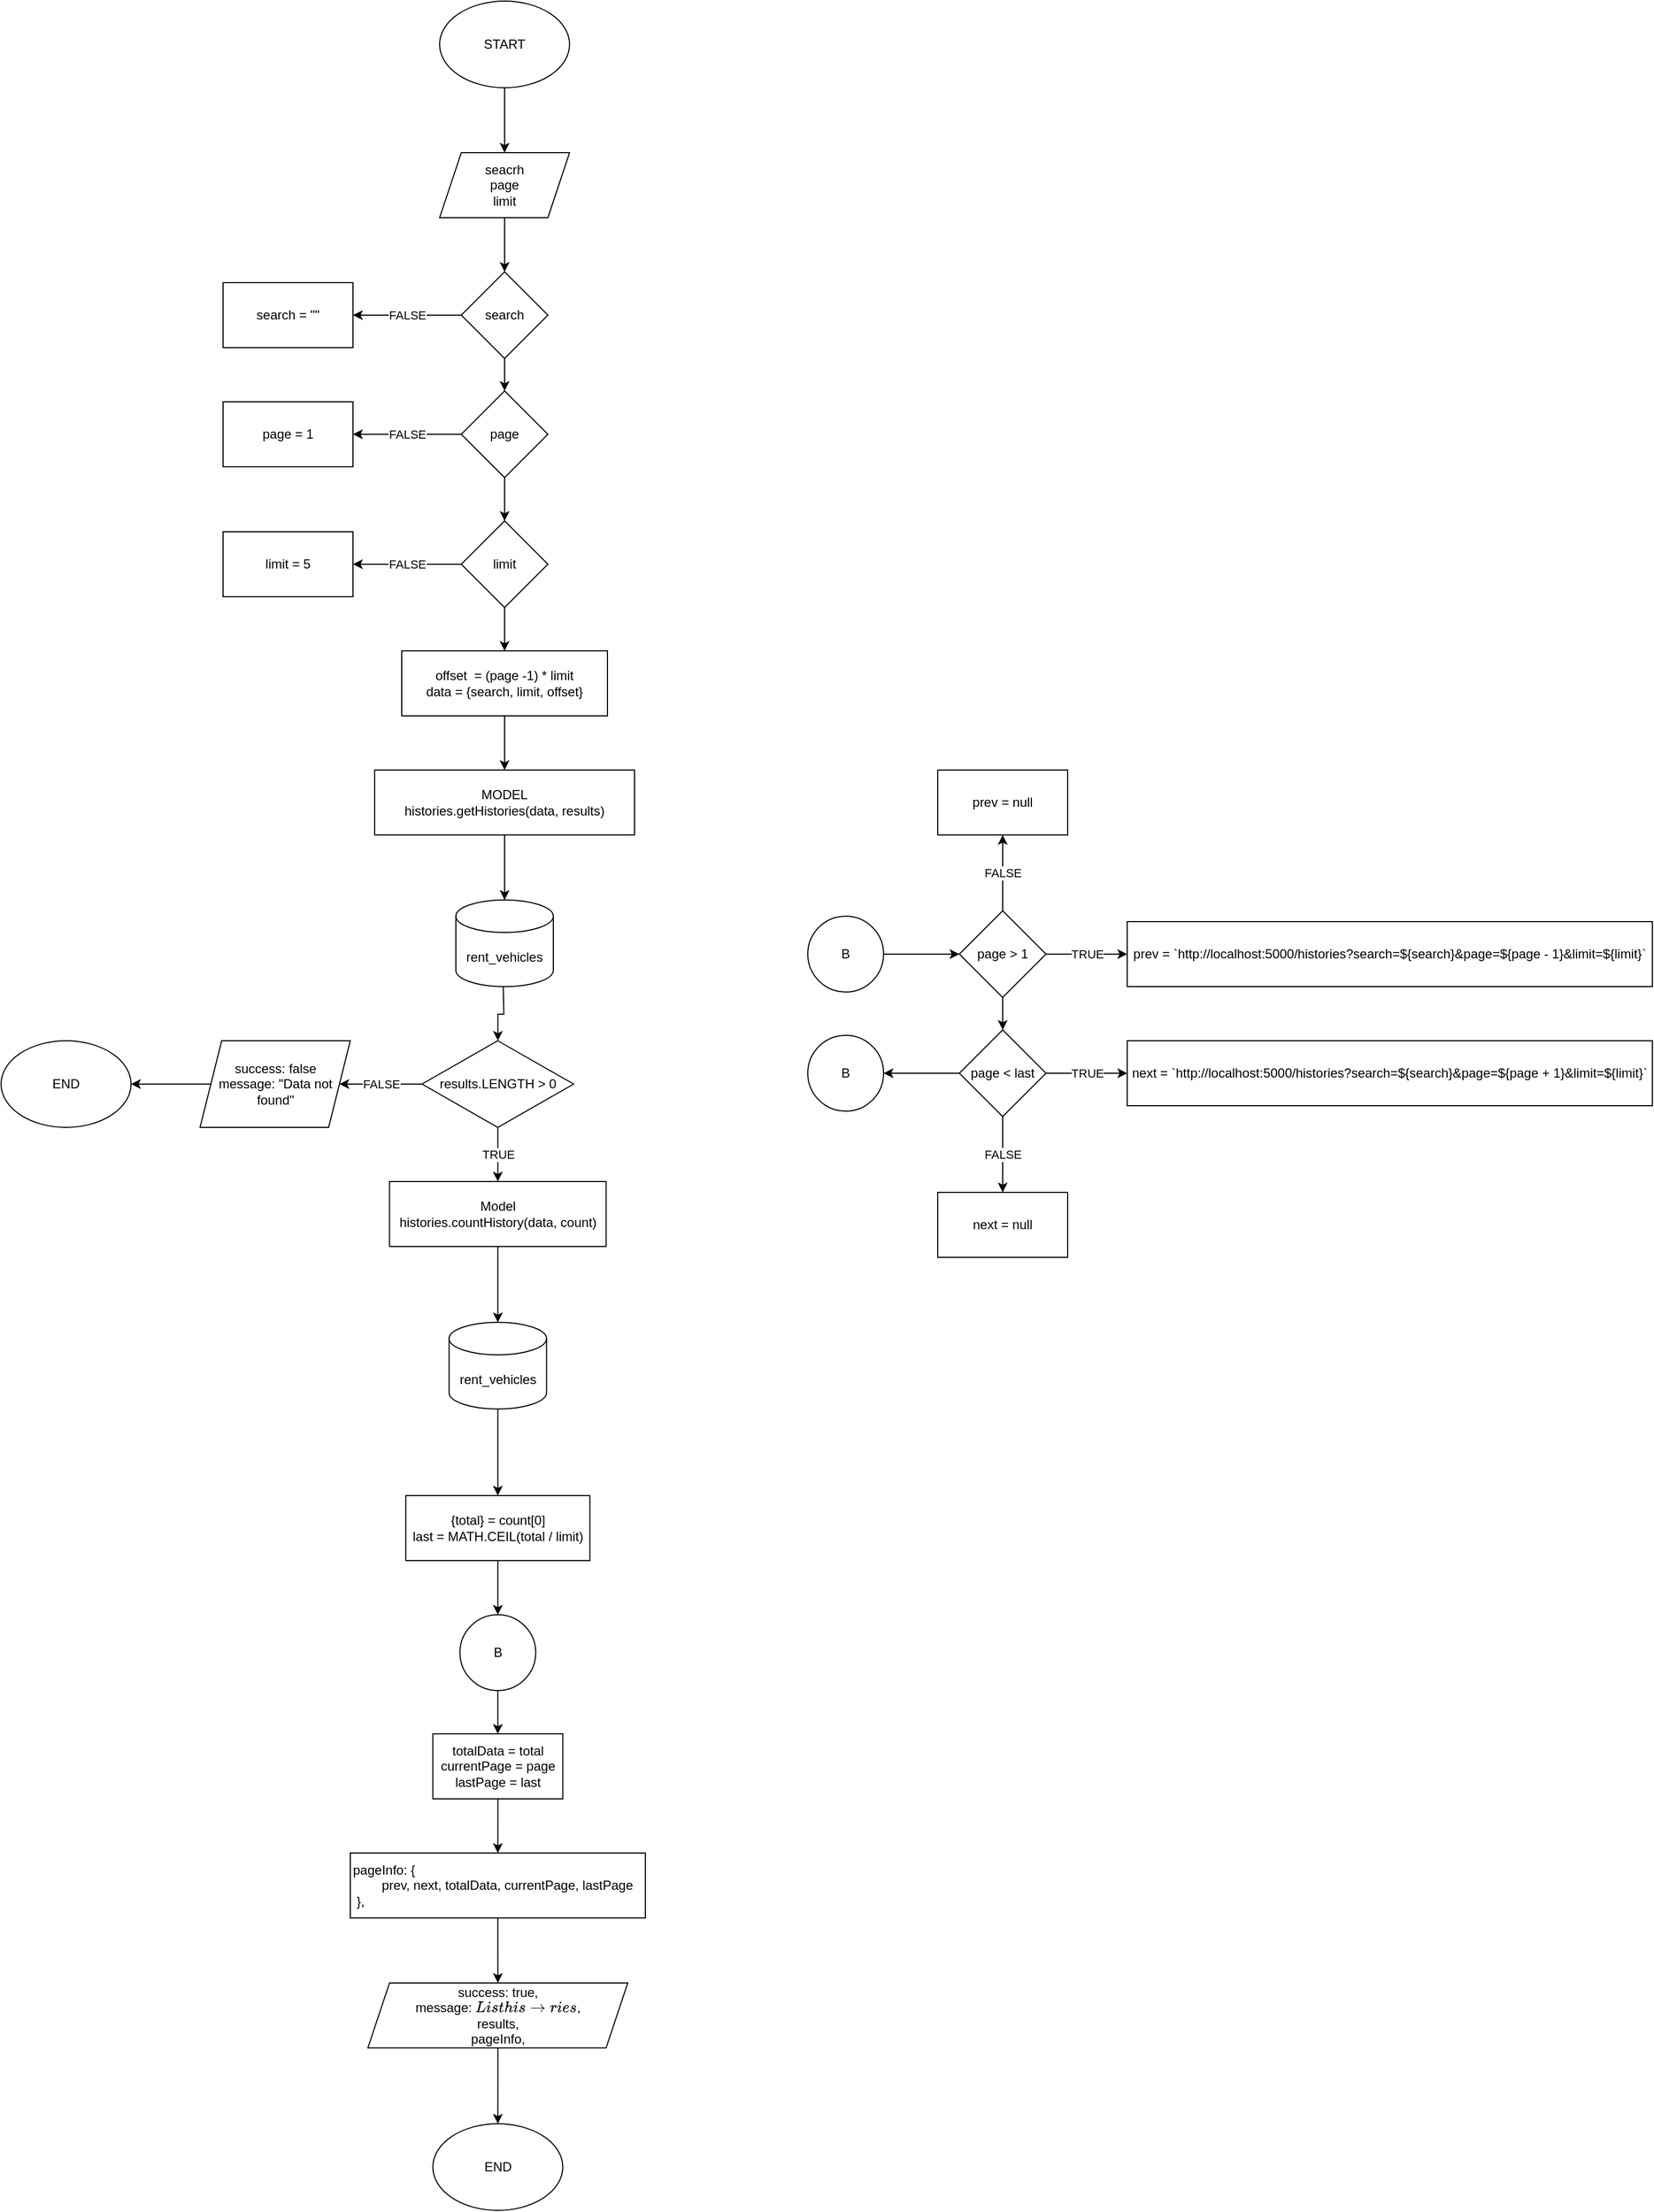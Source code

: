 <mxfile version="16.5.1" type="device" pages="5"><diagram id="UBIML3pQqiDEn2vD6msV" name="list histories"><mxGraphModel dx="782" dy="579" grid="1" gridSize="10" guides="1" tooltips="1" connect="1" arrows="1" fold="1" page="1" pageScale="1" pageWidth="850" pageHeight="1100" math="0" shadow="0"><root><mxCell id="0"/><mxCell id="1" parent="0"/><mxCell id="452W0jWJVssh9XhGpuLI-1" value="" style="edgeStyle=orthogonalEdgeStyle;rounded=0;orthogonalLoop=1;jettySize=auto;html=1;" parent="1" source="452W0jWJVssh9XhGpuLI-2" target="452W0jWJVssh9XhGpuLI-4" edge="1"><mxGeometry relative="1" as="geometry"/></mxCell><mxCell id="452W0jWJVssh9XhGpuLI-2" value="START" style="ellipse;whiteSpace=wrap;html=1;" parent="1" vertex="1"><mxGeometry x="485" y="80" width="120" height="80" as="geometry"/></mxCell><mxCell id="452W0jWJVssh9XhGpuLI-3" value="" style="edgeStyle=orthogonalEdgeStyle;rounded=0;orthogonalLoop=1;jettySize=auto;html=1;" parent="1" source="452W0jWJVssh9XhGpuLI-4" target="452W0jWJVssh9XhGpuLI-8" edge="1"><mxGeometry relative="1" as="geometry"/></mxCell><mxCell id="452W0jWJVssh9XhGpuLI-4" value="seacrh&lt;br&gt;page&lt;br&gt;limit" style="shape=parallelogram;perimeter=parallelogramPerimeter;whiteSpace=wrap;html=1;fixedSize=1;" parent="1" vertex="1"><mxGeometry x="485" y="220" width="120" height="60" as="geometry"/></mxCell><mxCell id="452W0jWJVssh9XhGpuLI-6" value="FALSE" style="edgeStyle=orthogonalEdgeStyle;rounded=0;orthogonalLoop=1;jettySize=auto;html=1;" parent="1" source="452W0jWJVssh9XhGpuLI-8" target="452W0jWJVssh9XhGpuLI-10" edge="1"><mxGeometry relative="1" as="geometry"/></mxCell><mxCell id="452W0jWJVssh9XhGpuLI-7" value="" style="edgeStyle=orthogonalEdgeStyle;rounded=0;orthogonalLoop=1;jettySize=auto;html=1;" parent="1" source="452W0jWJVssh9XhGpuLI-8" target="452W0jWJVssh9XhGpuLI-14" edge="1"><mxGeometry relative="1" as="geometry"/></mxCell><mxCell id="452W0jWJVssh9XhGpuLI-8" value="search" style="rhombus;whiteSpace=wrap;html=1;" parent="1" vertex="1"><mxGeometry x="505" y="330" width="80" height="80" as="geometry"/></mxCell><mxCell id="452W0jWJVssh9XhGpuLI-10" value="search = &quot;&quot;" style="rounded=0;whiteSpace=wrap;html=1;" parent="1" vertex="1"><mxGeometry x="285" y="340" width="120" height="60" as="geometry"/></mxCell><mxCell id="452W0jWJVssh9XhGpuLI-12" value="FALSE" style="edgeStyle=orthogonalEdgeStyle;rounded=0;orthogonalLoop=1;jettySize=auto;html=1;" parent="1" source="452W0jWJVssh9XhGpuLI-14" target="452W0jWJVssh9XhGpuLI-16" edge="1"><mxGeometry relative="1" as="geometry"/></mxCell><mxCell id="452W0jWJVssh9XhGpuLI-13" value="" style="edgeStyle=orthogonalEdgeStyle;rounded=0;orthogonalLoop=1;jettySize=auto;html=1;" parent="1" source="452W0jWJVssh9XhGpuLI-14" target="452W0jWJVssh9XhGpuLI-20" edge="1"><mxGeometry relative="1" as="geometry"/></mxCell><mxCell id="452W0jWJVssh9XhGpuLI-14" value="page" style="rhombus;whiteSpace=wrap;html=1;" parent="1" vertex="1"><mxGeometry x="505" y="440" width="80" height="80" as="geometry"/></mxCell><mxCell id="452W0jWJVssh9XhGpuLI-16" value="page = 1" style="rounded=0;whiteSpace=wrap;html=1;" parent="1" vertex="1"><mxGeometry x="285" y="450" width="120" height="60" as="geometry"/></mxCell><mxCell id="452W0jWJVssh9XhGpuLI-18" value="FALSE" style="edgeStyle=orthogonalEdgeStyle;rounded=0;orthogonalLoop=1;jettySize=auto;html=1;" parent="1" source="452W0jWJVssh9XhGpuLI-20" target="452W0jWJVssh9XhGpuLI-22" edge="1"><mxGeometry relative="1" as="geometry"/></mxCell><mxCell id="452W0jWJVssh9XhGpuLI-19" value="" style="edgeStyle=orthogonalEdgeStyle;rounded=0;orthogonalLoop=1;jettySize=auto;html=1;" parent="1" source="452W0jWJVssh9XhGpuLI-20" target="452W0jWJVssh9XhGpuLI-24" edge="1"><mxGeometry relative="1" as="geometry"/></mxCell><mxCell id="452W0jWJVssh9XhGpuLI-20" value="limit" style="rhombus;whiteSpace=wrap;html=1;" parent="1" vertex="1"><mxGeometry x="505" y="560" width="80" height="80" as="geometry"/></mxCell><mxCell id="452W0jWJVssh9XhGpuLI-22" value="limit = 5" style="rounded=0;whiteSpace=wrap;html=1;" parent="1" vertex="1"><mxGeometry x="285" y="570" width="120" height="60" as="geometry"/></mxCell><mxCell id="452W0jWJVssh9XhGpuLI-23" value="" style="edgeStyle=orthogonalEdgeStyle;rounded=0;orthogonalLoop=1;jettySize=auto;html=1;" parent="1" source="452W0jWJVssh9XhGpuLI-24" target="452W0jWJVssh9XhGpuLI-27" edge="1"><mxGeometry relative="1" as="geometry"/></mxCell><mxCell id="452W0jWJVssh9XhGpuLI-24" value="offset&amp;nbsp; = (page -1) * limit&lt;br&gt;data = {search, limit, offset}" style="rounded=0;whiteSpace=wrap;html=1;" parent="1" vertex="1"><mxGeometry x="450" y="680" width="190" height="60" as="geometry"/></mxCell><mxCell id="452W0jWJVssh9XhGpuLI-25" value="" style="edgeStyle=orthogonalEdgeStyle;rounded=0;orthogonalLoop=1;jettySize=auto;html=1;fontSize=12;" parent="1" source="452W0jWJVssh9XhGpuLI-27" target="452W0jWJVssh9XhGpuLI-28" edge="1"><mxGeometry relative="1" as="geometry"/></mxCell><mxCell id="452W0jWJVssh9XhGpuLI-26" value="" style="edgeStyle=orthogonalEdgeStyle;rounded=0;orthogonalLoop=1;jettySize=auto;html=1;fontSize=12;" parent="1" target="452W0jWJVssh9XhGpuLI-31" edge="1"><mxGeometry relative="1" as="geometry"><mxPoint x="543.75" y="990" as="sourcePoint"/></mxGeometry></mxCell><mxCell id="452W0jWJVssh9XhGpuLI-27" value="MODEL&lt;br&gt;histories.getHistories(data, results)" style="rounded=0;whiteSpace=wrap;html=1;" parent="1" vertex="1"><mxGeometry x="425" y="790" width="240" height="60" as="geometry"/></mxCell><mxCell id="452W0jWJVssh9XhGpuLI-28" value="rent_vehicles" style="shape=cylinder3;whiteSpace=wrap;html=1;boundedLbl=1;backgroundOutline=1;size=15;" parent="1" vertex="1"><mxGeometry x="500" y="910" width="90" height="80" as="geometry"/></mxCell><mxCell id="452W0jWJVssh9XhGpuLI-29" value="FALSE" style="edgeStyle=orthogonalEdgeStyle;rounded=0;orthogonalLoop=1;jettySize=auto;html=1;" parent="1" source="452W0jWJVssh9XhGpuLI-31" target="452W0jWJVssh9XhGpuLI-33" edge="1"><mxGeometry relative="1" as="geometry"/></mxCell><mxCell id="452W0jWJVssh9XhGpuLI-30" value="TRUE" style="edgeStyle=orthogonalEdgeStyle;rounded=0;orthogonalLoop=1;jettySize=auto;html=1;" parent="1" source="452W0jWJVssh9XhGpuLI-31" target="452W0jWJVssh9XhGpuLI-36" edge="1"><mxGeometry relative="1" as="geometry"/></mxCell><mxCell id="452W0jWJVssh9XhGpuLI-31" value="results.LENGTH &amp;gt; 0" style="rhombus;whiteSpace=wrap;html=1;" parent="1" vertex="1"><mxGeometry x="468.75" y="1040" width="140" height="80" as="geometry"/></mxCell><mxCell id="2" value="" style="edgeStyle=none;html=1;" parent="1" source="452W0jWJVssh9XhGpuLI-33" target="452W0jWJVssh9XhGpuLI-59" edge="1"><mxGeometry relative="1" as="geometry"/></mxCell><mxCell id="452W0jWJVssh9XhGpuLI-33" value="success: false&lt;br&gt;message: &quot;Data not found&quot;" style="shape=parallelogram;perimeter=parallelogramPerimeter;whiteSpace=wrap;html=1;fixedSize=1;" parent="1" vertex="1"><mxGeometry x="263.75" y="1040" width="138.75" height="80" as="geometry"/></mxCell><mxCell id="452W0jWJVssh9XhGpuLI-34" value="" style="edgeStyle=orthogonalEdgeStyle;rounded=0;orthogonalLoop=1;jettySize=auto;html=1;fontSize=12;" parent="1" source="452W0jWJVssh9XhGpuLI-36" target="452W0jWJVssh9XhGpuLI-63" edge="1"><mxGeometry relative="1" as="geometry"/></mxCell><mxCell id="452W0jWJVssh9XhGpuLI-36" value="Model&lt;br&gt;histories.countHistory(data, count)" style="rounded=0;whiteSpace=wrap;html=1;" parent="1" vertex="1"><mxGeometry x="438.75" y="1170" width="200" height="60" as="geometry"/></mxCell><mxCell id="452W0jWJVssh9XhGpuLI-37" value="" style="edgeStyle=orthogonalEdgeStyle;rounded=0;orthogonalLoop=1;jettySize=auto;html=1;" parent="1" source="452W0jWJVssh9XhGpuLI-38" target="452W0jWJVssh9XhGpuLI-62" edge="1"><mxGeometry relative="1" as="geometry"/></mxCell><mxCell id="452W0jWJVssh9XhGpuLI-38" value="{total} = count[0]&lt;br&gt;last = MATH.CEIL(total / limit)" style="rounded=0;whiteSpace=wrap;html=1;" parent="1" vertex="1"><mxGeometry x="453.75" y="1460" width="170" height="60" as="geometry"/></mxCell><mxCell id="452W0jWJVssh9XhGpuLI-39" value="" style="edgeStyle=orthogonalEdgeStyle;rounded=0;orthogonalLoop=1;jettySize=auto;html=1;" parent="1" source="452W0jWJVssh9XhGpuLI-40" target="452W0jWJVssh9XhGpuLI-42" edge="1"><mxGeometry relative="1" as="geometry"/></mxCell><mxCell id="452W0jWJVssh9XhGpuLI-40" value="&lt;div&gt;pageInfo:&amp;nbsp;&lt;span&gt;{&lt;/span&gt;&lt;/div&gt;&lt;div&gt;&lt;span&gt;&lt;span style=&quot;white-space: pre&quot;&gt;&#9;&lt;/span&gt;prev,&lt;/span&gt;&lt;span&gt;&amp;nbsp;next,&lt;/span&gt;&lt;span&gt;&amp;nbsp;totalData,&lt;/span&gt;&lt;span&gt;&amp;nbsp;currentPage,&lt;/span&gt;&lt;span&gt;&amp;nbsp;lastPage&lt;/span&gt;&lt;/div&gt;&lt;div&gt;&amp;nbsp;},&lt;/div&gt;" style="rounded=0;whiteSpace=wrap;html=1;align=left;" parent="1" vertex="1"><mxGeometry x="402.5" y="1790" width="272.5" height="60" as="geometry"/></mxCell><mxCell id="452W0jWJVssh9XhGpuLI-41" value="" style="edgeStyle=orthogonalEdgeStyle;rounded=0;orthogonalLoop=1;jettySize=auto;html=1;" parent="1" source="452W0jWJVssh9XhGpuLI-42" edge="1"><mxGeometry relative="1" as="geometry"><mxPoint x="538.75" y="2040.0" as="targetPoint"/></mxGeometry></mxCell><mxCell id="452W0jWJVssh9XhGpuLI-42" value="&lt;div&gt;success: true,&lt;/div&gt;&lt;div&gt;message: `List histories`,&lt;/div&gt;&lt;div&gt;&lt;span&gt;results,&lt;/span&gt;&lt;/div&gt;&lt;div&gt;&lt;span&gt;pageInfo,&lt;/span&gt;&lt;/div&gt;" style="shape=parallelogram;perimeter=parallelogramPerimeter;whiteSpace=wrap;html=1;fixedSize=1;align=center;" parent="1" vertex="1"><mxGeometry x="418.75" y="1910" width="240" height="60" as="geometry"/></mxCell><mxCell id="452W0jWJVssh9XhGpuLI-43" value="" style="edgeStyle=orthogonalEdgeStyle;rounded=0;orthogonalLoop=1;jettySize=auto;html=1;" parent="1" source="452W0jWJVssh9XhGpuLI-44" target="452W0jWJVssh9XhGpuLI-48" edge="1"><mxGeometry relative="1" as="geometry"/></mxCell><mxCell id="452W0jWJVssh9XhGpuLI-44" value="B" style="ellipse;whiteSpace=wrap;html=1;aspect=fixed;" parent="1" vertex="1"><mxGeometry x="825" y="925" width="70" height="70" as="geometry"/></mxCell><mxCell id="452W0jWJVssh9XhGpuLI-45" value="TRUE" style="edgeStyle=orthogonalEdgeStyle;rounded=0;orthogonalLoop=1;jettySize=auto;html=1;" parent="1" source="452W0jWJVssh9XhGpuLI-48" target="452W0jWJVssh9XhGpuLI-49" edge="1"><mxGeometry relative="1" as="geometry"/></mxCell><mxCell id="452W0jWJVssh9XhGpuLI-46" value="FALSE" style="edgeStyle=orthogonalEdgeStyle;rounded=0;orthogonalLoop=1;jettySize=auto;html=1;" parent="1" source="452W0jWJVssh9XhGpuLI-48" target="452W0jWJVssh9XhGpuLI-51" edge="1"><mxGeometry relative="1" as="geometry"/></mxCell><mxCell id="452W0jWJVssh9XhGpuLI-47" value="" style="edgeStyle=orthogonalEdgeStyle;rounded=0;orthogonalLoop=1;jettySize=auto;html=1;" parent="1" source="452W0jWJVssh9XhGpuLI-48" target="452W0jWJVssh9XhGpuLI-55" edge="1"><mxGeometry relative="1" as="geometry"/></mxCell><mxCell id="452W0jWJVssh9XhGpuLI-48" value="page &amp;gt; 1" style="rhombus;whiteSpace=wrap;html=1;" parent="1" vertex="1"><mxGeometry x="965" y="920" width="80" height="80" as="geometry"/></mxCell><mxCell id="452W0jWJVssh9XhGpuLI-49" value="&lt;span&gt;prev = `http://localhost:5000/histories?&lt;/span&gt;&lt;span&gt;search=${search}&amp;amp;page=${page - 1}&amp;amp;limit=${limit}`&lt;/span&gt;" style="rounded=0;whiteSpace=wrap;html=1;align=center;" parent="1" vertex="1"><mxGeometry x="1120" y="930" width="485" height="60" as="geometry"/></mxCell><mxCell id="452W0jWJVssh9XhGpuLI-50" value="&lt;span style=&quot;text-align: left&quot;&gt;next = `http://localhost:5000/histories?&lt;/span&gt;&lt;span style=&quot;text-align: left&quot;&gt;search=${search}&amp;amp;page=${page + 1}&amp;amp;limit=${limit}`&lt;/span&gt;" style="rounded=0;whiteSpace=wrap;html=1;" parent="1" vertex="1"><mxGeometry x="1120" y="1040" width="485" height="60" as="geometry"/></mxCell><mxCell id="452W0jWJVssh9XhGpuLI-51" value="prev = null" style="rounded=0;whiteSpace=wrap;html=1;" parent="1" vertex="1"><mxGeometry x="945" y="790" width="120" height="60" as="geometry"/></mxCell><mxCell id="452W0jWJVssh9XhGpuLI-52" value="TRUE" style="edgeStyle=orthogonalEdgeStyle;rounded=0;orthogonalLoop=1;jettySize=auto;html=1;" parent="1" source="452W0jWJVssh9XhGpuLI-55" target="452W0jWJVssh9XhGpuLI-50" edge="1"><mxGeometry relative="1" as="geometry"/></mxCell><mxCell id="452W0jWJVssh9XhGpuLI-53" value="FALSE" style="edgeStyle=orthogonalEdgeStyle;rounded=0;orthogonalLoop=1;jettySize=auto;html=1;" parent="1" source="452W0jWJVssh9XhGpuLI-55" target="452W0jWJVssh9XhGpuLI-56" edge="1"><mxGeometry relative="1" as="geometry"/></mxCell><mxCell id="452W0jWJVssh9XhGpuLI-54" value="" style="edgeStyle=orthogonalEdgeStyle;rounded=0;orthogonalLoop=1;jettySize=auto;html=1;" parent="1" source="452W0jWJVssh9XhGpuLI-55" target="452W0jWJVssh9XhGpuLI-64" edge="1"><mxGeometry relative="1" as="geometry"/></mxCell><mxCell id="452W0jWJVssh9XhGpuLI-55" value="page &amp;lt; last" style="rhombus;whiteSpace=wrap;html=1;" parent="1" vertex="1"><mxGeometry x="965" y="1030" width="80" height="80" as="geometry"/></mxCell><mxCell id="452W0jWJVssh9XhGpuLI-56" value="next = null" style="rounded=0;whiteSpace=wrap;html=1;" parent="1" vertex="1"><mxGeometry x="945" y="1180" width="120" height="60" as="geometry"/></mxCell><mxCell id="452W0jWJVssh9XhGpuLI-57" value="" style="edgeStyle=orthogonalEdgeStyle;rounded=0;orthogonalLoop=1;jettySize=auto;html=1;" parent="1" source="452W0jWJVssh9XhGpuLI-58" target="452W0jWJVssh9XhGpuLI-40" edge="1"><mxGeometry relative="1" as="geometry"/></mxCell><mxCell id="452W0jWJVssh9XhGpuLI-58" value="totalData = total&lt;br&gt;currentPage = page&lt;br&gt;lastPage = last" style="rounded=0;whiteSpace=wrap;html=1;" parent="1" vertex="1"><mxGeometry x="478.75" y="1680" width="120" height="60" as="geometry"/></mxCell><mxCell id="452W0jWJVssh9XhGpuLI-59" value="END" style="ellipse;whiteSpace=wrap;html=1;" parent="1" vertex="1"><mxGeometry x="80" y="1040" width="120" height="80" as="geometry"/></mxCell><mxCell id="452W0jWJVssh9XhGpuLI-60" value="END" style="ellipse;whiteSpace=wrap;html=1;" parent="1" vertex="1"><mxGeometry x="478.75" y="2040" width="120" height="80" as="geometry"/></mxCell><mxCell id="452W0jWJVssh9XhGpuLI-61" value="" style="edgeStyle=orthogonalEdgeStyle;rounded=0;orthogonalLoop=1;jettySize=auto;html=1;" parent="1" source="452W0jWJVssh9XhGpuLI-62" target="452W0jWJVssh9XhGpuLI-58" edge="1"><mxGeometry relative="1" as="geometry"/></mxCell><mxCell id="452W0jWJVssh9XhGpuLI-62" value="B" style="ellipse;whiteSpace=wrap;html=1;aspect=fixed;" parent="1" vertex="1"><mxGeometry x="503.75" y="1570" width="70" height="70" as="geometry"/></mxCell><mxCell id="7QxRg88MOw6P7cWPFtko-1" value="" style="edgeStyle=orthogonalEdgeStyle;rounded=0;orthogonalLoop=1;jettySize=auto;html=1;" parent="1" source="452W0jWJVssh9XhGpuLI-63" target="452W0jWJVssh9XhGpuLI-38" edge="1"><mxGeometry relative="1" as="geometry"/></mxCell><mxCell id="452W0jWJVssh9XhGpuLI-63" value="rent_vehicles" style="shape=cylinder3;whiteSpace=wrap;html=1;boundedLbl=1;backgroundOutline=1;size=15;" parent="1" vertex="1"><mxGeometry x="493.75" y="1300" width="90" height="80" as="geometry"/></mxCell><mxCell id="452W0jWJVssh9XhGpuLI-64" value="B" style="ellipse;whiteSpace=wrap;html=1;aspect=fixed;" parent="1" vertex="1"><mxGeometry x="825" y="1035" width="70" height="70" as="geometry"/></mxCell></root></mxGraphModel></diagram><diagram id="q_NCcGGk11ZwcwXTaG-n" name="history by id"><mxGraphModel dx="782" dy="579" grid="1" gridSize="10" guides="1" tooltips="1" connect="1" arrows="1" fold="1" page="1" pageScale="1" pageWidth="850" pageHeight="1100" math="0" shadow="0"><root><mxCell id="hjFE3tLGXjKZjPv6mzIS-0"/><mxCell id="hjFE3tLGXjKZjPv6mzIS-1" parent="hjFE3tLGXjKZjPv6mzIS-0"/><mxCell id="YqDuwtSMpE-x2yZr22N3-2" value="" style="edgeStyle=orthogonalEdgeStyle;rounded=0;orthogonalLoop=1;jettySize=auto;html=1;" parent="hjFE3tLGXjKZjPv6mzIS-1" source="YqDuwtSMpE-x2yZr22N3-0" target="YqDuwtSMpE-x2yZr22N3-1" edge="1"><mxGeometry relative="1" as="geometry"/></mxCell><mxCell id="YqDuwtSMpE-x2yZr22N3-0" value="START" style="ellipse;whiteSpace=wrap;html=1;" parent="hjFE3tLGXjKZjPv6mzIS-1" vertex="1"><mxGeometry x="500" y="30" width="120" height="80" as="geometry"/></mxCell><mxCell id="YqDuwtSMpE-x2yZr22N3-4" value="" style="edgeStyle=orthogonalEdgeStyle;rounded=0;orthogonalLoop=1;jettySize=auto;html=1;" parent="hjFE3tLGXjKZjPv6mzIS-1" source="YqDuwtSMpE-x2yZr22N3-1" target="YqDuwtSMpE-x2yZr22N3-3" edge="1"><mxGeometry relative="1" as="geometry"/></mxCell><mxCell id="YqDuwtSMpE-x2yZr22N3-1" value="id" style="shape=parallelogram;perimeter=parallelogramPerimeter;whiteSpace=wrap;html=1;fixedSize=1;" parent="hjFE3tLGXjKZjPv6mzIS-1" vertex="1"><mxGeometry x="500" y="160" width="120" height="60" as="geometry"/></mxCell><mxCell id="YqDuwtSMpE-x2yZr22N3-6" value="" style="edgeStyle=orthogonalEdgeStyle;rounded=0;orthogonalLoop=1;jettySize=auto;html=1;" parent="hjFE3tLGXjKZjPv6mzIS-1" source="YqDuwtSMpE-x2yZr22N3-3" target="YqDuwtSMpE-x2yZr22N3-5" edge="1"><mxGeometry relative="1" as="geometry"/></mxCell><mxCell id="YqDuwtSMpE-x2yZr22N3-8" value="" style="edgeStyle=orthogonalEdgeStyle;rounded=0;orthogonalLoop=1;jettySize=auto;html=1;" parent="hjFE3tLGXjKZjPv6mzIS-1" target="YqDuwtSMpE-x2yZr22N3-7" edge="1"><mxGeometry relative="1" as="geometry"><mxPoint x="560" y="440" as="sourcePoint"/></mxGeometry></mxCell><mxCell id="YqDuwtSMpE-x2yZr22N3-3" value="MODEL&lt;br&gt;histories.getHistory(id, results)" style="rounded=0;whiteSpace=wrap;html=1;" parent="hjFE3tLGXjKZjPv6mzIS-1" vertex="1"><mxGeometry x="490" y="270" width="140" height="60" as="geometry"/></mxCell><mxCell id="YqDuwtSMpE-x2yZr22N3-5" value="rent_vehicles" style="shape=cylinder3;whiteSpace=wrap;html=1;boundedLbl=1;backgroundOutline=1;size=15;" parent="hjFE3tLGXjKZjPv6mzIS-1" vertex="1"><mxGeometry x="505" y="370" width="110" height="80" as="geometry"/></mxCell><mxCell id="YqDuwtSMpE-x2yZr22N3-10" value="FALSE" style="edgeStyle=orthogonalEdgeStyle;rounded=0;orthogonalLoop=1;jettySize=auto;html=1;" parent="hjFE3tLGXjKZjPv6mzIS-1" source="YqDuwtSMpE-x2yZr22N3-7" target="YqDuwtSMpE-x2yZr22N3-9" edge="1"><mxGeometry relative="1" as="geometry"/></mxCell><mxCell id="YqDuwtSMpE-x2yZr22N3-14" value="TRUE" style="edgeStyle=orthogonalEdgeStyle;rounded=0;orthogonalLoop=1;jettySize=auto;html=1;" parent="hjFE3tLGXjKZjPv6mzIS-1" source="YqDuwtSMpE-x2yZr22N3-7" target="YqDuwtSMpE-x2yZr22N3-13" edge="1"><mxGeometry relative="1" as="geometry"/></mxCell><mxCell id="YqDuwtSMpE-x2yZr22N3-7" value="results.LENGTH &amp;gt; 0" style="rhombus;whiteSpace=wrap;html=1;" parent="hjFE3tLGXjKZjPv6mzIS-1" vertex="1"><mxGeometry x="497.5" y="500" width="125" height="80" as="geometry"/></mxCell><mxCell id="YqDuwtSMpE-x2yZr22N3-12" value="" style="edgeStyle=orthogonalEdgeStyle;rounded=0;orthogonalLoop=1;jettySize=auto;html=1;" parent="hjFE3tLGXjKZjPv6mzIS-1" source="YqDuwtSMpE-x2yZr22N3-9" target="YqDuwtSMpE-x2yZr22N3-11" edge="1"><mxGeometry relative="1" as="geometry"/></mxCell><mxCell id="YqDuwtSMpE-x2yZr22N3-9" value="success: false,&lt;br&gt;message: &quot;History not found&quot;" style="shape=parallelogram;perimeter=parallelogramPerimeter;whiteSpace=wrap;html=1;fixedSize=1;" parent="hjFE3tLGXjKZjPv6mzIS-1" vertex="1"><mxGeometry x="260" y="510" width="150" height="60" as="geometry"/></mxCell><mxCell id="YqDuwtSMpE-x2yZr22N3-11" value="END" style="ellipse;whiteSpace=wrap;html=1;" parent="hjFE3tLGXjKZjPv6mzIS-1" vertex="1"><mxGeometry x="60" y="500" width="120" height="80" as="geometry"/></mxCell><mxCell id="YqDuwtSMpE-x2yZr22N3-16" value="" style="edgeStyle=orthogonalEdgeStyle;rounded=0;orthogonalLoop=1;jettySize=auto;html=1;" parent="hjFE3tLGXjKZjPv6mzIS-1" source="YqDuwtSMpE-x2yZr22N3-13" target="YqDuwtSMpE-x2yZr22N3-15" edge="1"><mxGeometry relative="1" as="geometry"/></mxCell><mxCell id="YqDuwtSMpE-x2yZr22N3-13" value="success: true,&lt;br&gt;message: `History with id ${id}`,&lt;br&gt;results: results[0]" style="shape=parallelogram;perimeter=parallelogramPerimeter;whiteSpace=wrap;html=1;fixedSize=1;" parent="hjFE3tLGXjKZjPv6mzIS-1" vertex="1"><mxGeometry x="465" y="640" width="190" height="60" as="geometry"/></mxCell><mxCell id="YqDuwtSMpE-x2yZr22N3-15" value="END" style="ellipse;whiteSpace=wrap;html=1;" parent="hjFE3tLGXjKZjPv6mzIS-1" vertex="1"><mxGeometry x="500" y="770" width="120" height="80" as="geometry"/></mxCell></root></mxGraphModel></diagram><diagram id="E3kjD3rwfJ6af1RQZVww" name="add history"><mxGraphModel dx="1203" dy="891" grid="1" gridSize="10" guides="1" tooltips="1" connect="1" arrows="1" fold="1" page="1" pageScale="1" pageWidth="850" pageHeight="1100" math="0" shadow="0"><root><mxCell id="MP_MUvmoKOp5jrR6Ta0f-0"/><mxCell id="MP_MUvmoKOp5jrR6Ta0f-1" parent="MP_MUvmoKOp5jrR6Ta0f-0"/><mxCell id="MP_MUvmoKOp5jrR6Ta0f-6" value="" style="edgeStyle=orthogonalEdgeStyle;rounded=0;orthogonalLoop=1;jettySize=auto;html=1;" parent="MP_MUvmoKOp5jrR6Ta0f-1" source="MP_MUvmoKOp5jrR6Ta0f-2" target="MP_MUvmoKOp5jrR6Ta0f-4" edge="1"><mxGeometry relative="1" as="geometry"/></mxCell><mxCell id="MP_MUvmoKOp5jrR6Ta0f-2" value="START" style="ellipse;whiteSpace=wrap;html=1;" parent="MP_MUvmoKOp5jrR6Ta0f-1" vertex="1"><mxGeometry x="590" y="80" width="120" height="80" as="geometry"/></mxCell><mxCell id="MP_MUvmoKOp5jrR6Ta0f-7" value="" style="edgeStyle=orthogonalEdgeStyle;rounded=0;orthogonalLoop=1;jettySize=auto;html=1;" parent="MP_MUvmoKOp5jrR6Ta0f-1" source="MP_MUvmoKOp5jrR6Ta0f-4" target="MP_MUvmoKOp5jrR6Ta0f-5" edge="1"><mxGeometry relative="1" as="geometry"/></mxCell><mxCell id="MP_MUvmoKOp5jrR6Ta0f-4" value="id_user&lt;br&gt;id_vehicle&lt;br&gt;rent_start_date" style="shape=parallelogram;perimeter=parallelogramPerimeter;whiteSpace=wrap;html=1;fixedSize=1;" parent="MP_MUvmoKOp5jrR6Ta0f-1" vertex="1"><mxGeometry x="590" y="210" width="120" height="60" as="geometry"/></mxCell><mxCell id="MP_MUvmoKOp5jrR6Ta0f-9" value="" style="edgeStyle=orthogonalEdgeStyle;rounded=0;orthogonalLoop=1;jettySize=auto;html=1;" parent="MP_MUvmoKOp5jrR6Ta0f-1" source="MP_MUvmoKOp5jrR6Ta0f-5" target="MP_MUvmoKOp5jrR6Ta0f-8" edge="1"><mxGeometry relative="1" as="geometry"/></mxCell><mxCell id="MP_MUvmoKOp5jrR6Ta0f-5" value="rent_end_date&lt;br&gt;prepayment" style="shape=parallelogram;perimeter=parallelogramPerimeter;whiteSpace=wrap;html=1;fixedSize=1;" parent="MP_MUvmoKOp5jrR6Ta0f-1" vertex="1"><mxGeometry x="590" y="340" width="120" height="60" as="geometry"/></mxCell><mxCell id="MP_MUvmoKOp5jrR6Ta0f-11" value="TRUE" style="edgeStyle=orthogonalEdgeStyle;rounded=0;orthogonalLoop=1;jettySize=auto;html=1;" parent="MP_MUvmoKOp5jrR6Ta0f-1" source="MP_MUvmoKOp5jrR6Ta0f-8" target="MP_MUvmoKOp5jrR6Ta0f-10" edge="1"><mxGeometry relative="1" as="geometry"/></mxCell><mxCell id="MP_MUvmoKOp5jrR6Ta0f-16" value="FALSE" style="edgeStyle=orthogonalEdgeStyle;rounded=0;orthogonalLoop=1;jettySize=auto;html=1;" parent="MP_MUvmoKOp5jrR6Ta0f-1" source="MP_MUvmoKOp5jrR6Ta0f-8" target="MP_MUvmoKOp5jrR6Ta0f-12" edge="1"><mxGeometry relative="1" as="geometry"/></mxCell><mxCell id="MP_MUvmoKOp5jrR6Ta0f-8" value="id_user &amp;&amp; id_vehicle &amp;&amp; rent_start_date &amp;&amp; rent_end_date &amp;&amp; prepayment" style="rhombus;whiteSpace=wrap;html=1;" parent="MP_MUvmoKOp5jrR6Ta0f-1" vertex="1"><mxGeometry x="555" y="450" width="190" height="140" as="geometry"/></mxCell><mxCell id="MP_MUvmoKOp5jrR6Ta0f-18" value="" style="edgeStyle=orthogonalEdgeStyle;rounded=0;orthogonalLoop=1;jettySize=auto;html=1;" parent="MP_MUvmoKOp5jrR6Ta0f-1" target="MP_MUvmoKOp5jrR6Ta0f-17" edge="1"><mxGeometry relative="1" as="geometry"><mxPoint x="650" y="810" as="sourcePoint"/></mxGeometry></mxCell><mxCell id="MP_MUvmoKOp5jrR6Ta0f-20" value="" style="edgeStyle=orthogonalEdgeStyle;rounded=0;orthogonalLoop=1;jettySize=auto;html=1;" parent="MP_MUvmoKOp5jrR6Ta0f-1" source="MP_MUvmoKOp5jrR6Ta0f-10" target="MP_MUvmoKOp5jrR6Ta0f-19" edge="1"><mxGeometry relative="1" as="geometry"/></mxCell><mxCell id="MP_MUvmoKOp5jrR6Ta0f-10" value="MODEL&lt;br&gt;users.getUser(id_user, user)" style="rounded=0;whiteSpace=wrap;html=1;" parent="MP_MUvmoKOp5jrR6Ta0f-1" vertex="1"><mxGeometry x="580" y="660" width="140" height="60" as="geometry"/></mxCell><mxCell id="MP_MUvmoKOp5jrR6Ta0f-15" value="" style="edgeStyle=orthogonalEdgeStyle;rounded=0;orthogonalLoop=1;jettySize=auto;html=1;" parent="MP_MUvmoKOp5jrR6Ta0f-1" source="MP_MUvmoKOp5jrR6Ta0f-12" target="MP_MUvmoKOp5jrR6Ta0f-14" edge="1"><mxGeometry relative="1" as="geometry"/></mxCell><mxCell id="MP_MUvmoKOp5jrR6Ta0f-12" value="success: false,&lt;br&gt;message: ''Failed add new history, data must be filled''," style="shape=parallelogram;perimeter=parallelogramPerimeter;whiteSpace=wrap;html=1;fixedSize=1;" parent="MP_MUvmoKOp5jrR6Ta0f-1" vertex="1"><mxGeometry x="270" y="480" width="200" height="80" as="geometry"/></mxCell><mxCell id="MP_MUvmoKOp5jrR6Ta0f-14" value="END" style="ellipse;whiteSpace=wrap;html=1;" parent="MP_MUvmoKOp5jrR6Ta0f-1" vertex="1"><mxGeometry x="90" y="480" width="120" height="80" as="geometry"/></mxCell><mxCell id="MP_MUvmoKOp5jrR6Ta0f-22" value="FALSE" style="edgeStyle=orthogonalEdgeStyle;rounded=0;orthogonalLoop=1;jettySize=auto;html=1;" parent="MP_MUvmoKOp5jrR6Ta0f-1" source="MP_MUvmoKOp5jrR6Ta0f-17" target="MP_MUvmoKOp5jrR6Ta0f-21" edge="1"><mxGeometry relative="1" as="geometry"/></mxCell><mxCell id="MP_MUvmoKOp5jrR6Ta0f-24" value="TRUE" style="edgeStyle=orthogonalEdgeStyle;rounded=0;orthogonalLoop=1;jettySize=auto;html=1;" parent="MP_MUvmoKOp5jrR6Ta0f-1" source="MP_MUvmoKOp5jrR6Ta0f-17" target="MP_MUvmoKOp5jrR6Ta0f-23" edge="1"><mxGeometry relative="1" as="geometry"/></mxCell><mxCell id="MP_MUvmoKOp5jrR6Ta0f-17" value="user.LENGTH &amp;gt; 0" style="rhombus;whiteSpace=wrap;html=1;" parent="MP_MUvmoKOp5jrR6Ta0f-1" vertex="1"><mxGeometry x="595" y="860" width="110" height="90" as="geometry"/></mxCell><mxCell id="MP_MUvmoKOp5jrR6Ta0f-19" value="rent_vehicles" style="shape=cylinder3;whiteSpace=wrap;html=1;boundedLbl=1;backgroundOutline=1;size=15;" parent="MP_MUvmoKOp5jrR6Ta0f-1" vertex="1"><mxGeometry x="595" y="750" width="110" height="80" as="geometry"/></mxCell><mxCell id="MP_MUvmoKOp5jrR6Ta0f-72" value="" style="edgeStyle=orthogonalEdgeStyle;rounded=0;orthogonalLoop=1;jettySize=auto;html=1;" parent="MP_MUvmoKOp5jrR6Ta0f-1" source="MP_MUvmoKOp5jrR6Ta0f-21" target="MP_MUvmoKOp5jrR6Ta0f-33" edge="1"><mxGeometry relative="1" as="geometry"/></mxCell><mxCell id="MP_MUvmoKOp5jrR6Ta0f-21" value="success: false,&lt;br&gt;message: &quot;id_user is undifined&quot;" style="shape=parallelogram;perimeter=parallelogramPerimeter;whiteSpace=wrap;html=1;fixedSize=1;" parent="MP_MUvmoKOp5jrR6Ta0f-1" vertex="1"><mxGeometry x="360" y="875" width="150" height="60" as="geometry"/></mxCell><mxCell id="MP_MUvmoKOp5jrR6Ta0f-26" value="" style="edgeStyle=orthogonalEdgeStyle;rounded=0;orthogonalLoop=1;jettySize=auto;html=1;" parent="MP_MUvmoKOp5jrR6Ta0f-1" source="MP_MUvmoKOp5jrR6Ta0f-23" target="MP_MUvmoKOp5jrR6Ta0f-25" edge="1"><mxGeometry relative="1" as="geometry"/></mxCell><mxCell id="MP_MUvmoKOp5jrR6Ta0f-23" value="MODEL&lt;br&gt;vehicles.getVehicle(id_vehicle, vehicle)" style="rounded=0;whiteSpace=wrap;html=1;" parent="MP_MUvmoKOp5jrR6Ta0f-1" vertex="1"><mxGeometry x="560" y="1020" width="180" height="70" as="geometry"/></mxCell><mxCell id="7zsdWu0S4rThD5_Sk0r7-0" value="" style="edgeStyle=orthogonalEdgeStyle;rounded=0;orthogonalLoop=1;jettySize=auto;html=1;" parent="MP_MUvmoKOp5jrR6Ta0f-1" source="MP_MUvmoKOp5jrR6Ta0f-25" target="MP_MUvmoKOp5jrR6Ta0f-27" edge="1"><mxGeometry relative="1" as="geometry"/></mxCell><mxCell id="MP_MUvmoKOp5jrR6Ta0f-25" value="rent_vehicles" style="shape=cylinder3;whiteSpace=wrap;html=1;boundedLbl=1;backgroundOutline=1;size=15;" parent="MP_MUvmoKOp5jrR6Ta0f-1" vertex="1"><mxGeometry x="595" y="1130" width="110" height="80" as="geometry"/></mxCell><mxCell id="MP_MUvmoKOp5jrR6Ta0f-30" value="FALSE" style="edgeStyle=orthogonalEdgeStyle;rounded=0;orthogonalLoop=1;jettySize=auto;html=1;" parent="MP_MUvmoKOp5jrR6Ta0f-1" source="MP_MUvmoKOp5jrR6Ta0f-27" target="MP_MUvmoKOp5jrR6Ta0f-29" edge="1"><mxGeometry relative="1" as="geometry"/></mxCell><mxCell id="MP_MUvmoKOp5jrR6Ta0f-36" value="TRUE" style="edgeStyle=orthogonalEdgeStyle;rounded=0;orthogonalLoop=1;jettySize=auto;html=1;" parent="MP_MUvmoKOp5jrR6Ta0f-1" source="MP_MUvmoKOp5jrR6Ta0f-27" target="MP_MUvmoKOp5jrR6Ta0f-35" edge="1"><mxGeometry relative="1" as="geometry"/></mxCell><mxCell id="MP_MUvmoKOp5jrR6Ta0f-27" value="vehicle.LENGTH &amp;gt; 0" style="rhombus;whiteSpace=wrap;html=1;" parent="MP_MUvmoKOp5jrR6Ta0f-1" vertex="1"><mxGeometry x="590" y="1270" width="120" height="90" as="geometry"/></mxCell><mxCell id="MP_MUvmoKOp5jrR6Ta0f-32" value="" style="edgeStyle=orthogonalEdgeStyle;rounded=0;orthogonalLoop=1;jettySize=auto;html=1;" parent="MP_MUvmoKOp5jrR6Ta0f-1" source="MP_MUvmoKOp5jrR6Ta0f-29" target="MP_MUvmoKOp5jrR6Ta0f-31" edge="1"><mxGeometry relative="1" as="geometry"/></mxCell><mxCell id="MP_MUvmoKOp5jrR6Ta0f-29" value="success: false,&lt;br&gt;message: &quot;id_vehicle is undifined&quot;" style="shape=parallelogram;perimeter=parallelogramPerimeter;whiteSpace=wrap;html=1;fixedSize=1;" parent="MP_MUvmoKOp5jrR6Ta0f-1" vertex="1"><mxGeometry x="350" y="1285" width="150" height="60" as="geometry"/></mxCell><mxCell id="MP_MUvmoKOp5jrR6Ta0f-31" value="END" style="ellipse;whiteSpace=wrap;html=1;" parent="MP_MUvmoKOp5jrR6Ta0f-1" vertex="1"><mxGeometry x="180" y="1275" width="120" height="80" as="geometry"/></mxCell><mxCell id="MP_MUvmoKOp5jrR6Ta0f-33" value="END" style="ellipse;whiteSpace=wrap;html=1;" parent="MP_MUvmoKOp5jrR6Ta0f-1" vertex="1"><mxGeometry x="170" y="865" width="120" height="80" as="geometry"/></mxCell><mxCell id="MP_MUvmoKOp5jrR6Ta0f-38" value="" style="edgeStyle=orthogonalEdgeStyle;rounded=0;orthogonalLoop=1;jettySize=auto;html=1;" parent="MP_MUvmoKOp5jrR6Ta0f-1" source="MP_MUvmoKOp5jrR6Ta0f-35" target="MP_MUvmoKOp5jrR6Ta0f-37" edge="1"><mxGeometry relative="1" as="geometry"/></mxCell><mxCell id="MP_MUvmoKOp5jrR6Ta0f-35" value="HELPER&lt;br&gt;checkDate(date)" style="rounded=0;whiteSpace=wrap;html=1;" parent="MP_MUvmoKOp5jrR6Ta0f-1" vertex="1"><mxGeometry x="590" y="1410" width="120" height="60" as="geometry"/></mxCell><mxCell id="MP_MUvmoKOp5jrR6Ta0f-40" value="FALSE" style="edgeStyle=orthogonalEdgeStyle;rounded=0;orthogonalLoop=1;jettySize=auto;html=1;" parent="MP_MUvmoKOp5jrR6Ta0f-1" source="MP_MUvmoKOp5jrR6Ta0f-37" target="MP_MUvmoKOp5jrR6Ta0f-39" edge="1"><mxGeometry relative="1" as="geometry"/></mxCell><mxCell id="MP_MUvmoKOp5jrR6Ta0f-44" value="" style="edgeStyle=orthogonalEdgeStyle;rounded=0;orthogonalLoop=1;jettySize=auto;html=1;" parent="MP_MUvmoKOp5jrR6Ta0f-1" source="MP_MUvmoKOp5jrR6Ta0f-37" target="MP_MUvmoKOp5jrR6Ta0f-43" edge="1"><mxGeometry relative="1" as="geometry"/></mxCell><mxCell id="MP_MUvmoKOp5jrR6Ta0f-37" value="checkDate(rent_start_date) &amp;amp;&amp;amp; checkDate(rent_end_date)" style="rhombus;whiteSpace=wrap;html=1;" parent="MP_MUvmoKOp5jrR6Ta0f-1" vertex="1"><mxGeometry x="560" y="1530" width="180" height="130" as="geometry"/></mxCell><mxCell id="MP_MUvmoKOp5jrR6Ta0f-42" value="" style="edgeStyle=orthogonalEdgeStyle;rounded=0;orthogonalLoop=1;jettySize=auto;html=1;" parent="MP_MUvmoKOp5jrR6Ta0f-1" source="MP_MUvmoKOp5jrR6Ta0f-39" target="MP_MUvmoKOp5jrR6Ta0f-41" edge="1"><mxGeometry relative="1" as="geometry"/></mxCell><mxCell id="MP_MUvmoKOp5jrR6Ta0f-39" value="status: false,&lt;br&gt;message: ''Wrong date input for rent_start_date and rent_end_date. Format date YYYY-MM-DD''," style="shape=parallelogram;perimeter=parallelogramPerimeter;whiteSpace=wrap;html=1;fixedSize=1;" parent="MP_MUvmoKOp5jrR6Ta0f-1" vertex="1"><mxGeometry x="200" y="1555" width="250" height="80" as="geometry"/></mxCell><mxCell id="MP_MUvmoKOp5jrR6Ta0f-41" value="END" style="ellipse;whiteSpace=wrap;html=1;" parent="MP_MUvmoKOp5jrR6Ta0f-1" vertex="1"><mxGeometry x="30" y="1555" width="120" height="80" as="geometry"/></mxCell><mxCell id="MP_MUvmoKOp5jrR6Ta0f-47" value="" style="edgeStyle=orthogonalEdgeStyle;rounded=0;orthogonalLoop=1;jettySize=auto;html=1;" parent="MP_MUvmoKOp5jrR6Ta0f-1" source="MP_MUvmoKOp5jrR6Ta0f-43" target="MP_MUvmoKOp5jrR6Ta0f-45" edge="1"><mxGeometry relative="1" as="geometry"/></mxCell><mxCell id="MP_MUvmoKOp5jrR6Ta0f-43" value="pola = /\D/g" style="rounded=0;whiteSpace=wrap;html=1;" parent="MP_MUvmoKOp5jrR6Ta0f-1" vertex="1"><mxGeometry x="590" y="1720" width="120" height="60" as="geometry"/></mxCell><mxCell id="MP_MUvmoKOp5jrR6Ta0f-49" value="FALSE" style="edgeStyle=orthogonalEdgeStyle;rounded=0;orthogonalLoop=1;jettySize=auto;html=1;" parent="MP_MUvmoKOp5jrR6Ta0f-1" source="MP_MUvmoKOp5jrR6Ta0f-45" target="MP_MUvmoKOp5jrR6Ta0f-48" edge="1"><mxGeometry relative="1" as="geometry"/></mxCell><mxCell id="MP_MUvmoKOp5jrR6Ta0f-53" value="TRUE" style="edgeStyle=orthogonalEdgeStyle;rounded=0;orthogonalLoop=1;jettySize=auto;html=1;" parent="MP_MUvmoKOp5jrR6Ta0f-1" source="MP_MUvmoKOp5jrR6Ta0f-45" target="MP_MUvmoKOp5jrR6Ta0f-52" edge="1"><mxGeometry relative="1" as="geometry"/></mxCell><mxCell id="MP_MUvmoKOp5jrR6Ta0f-45" value="!pola.TEST(prepayment)" style="rhombus;whiteSpace=wrap;html=1;" parent="MP_MUvmoKOp5jrR6Ta0f-1" vertex="1"><mxGeometry x="575" y="1850" width="150" height="110" as="geometry"/></mxCell><mxCell id="MP_MUvmoKOp5jrR6Ta0f-51" value="" style="edgeStyle=orthogonalEdgeStyle;rounded=0;orthogonalLoop=1;jettySize=auto;html=1;" parent="MP_MUvmoKOp5jrR6Ta0f-1" source="MP_MUvmoKOp5jrR6Ta0f-48" target="MP_MUvmoKOp5jrR6Ta0f-50" edge="1"><mxGeometry relative="1" as="geometry"/></mxCell><mxCell id="MP_MUvmoKOp5jrR6Ta0f-48" value="status: false,&lt;br&gt;message: &quot;prepayment must be number&quot;" style="shape=parallelogram;perimeter=parallelogramPerimeter;whiteSpace=wrap;html=1;fixedSize=1;" parent="MP_MUvmoKOp5jrR6Ta0f-1" vertex="1"><mxGeometry x="280" y="1875" width="200" height="60" as="geometry"/></mxCell><mxCell id="MP_MUvmoKOp5jrR6Ta0f-50" value="END" style="ellipse;whiteSpace=wrap;html=1;" parent="MP_MUvmoKOp5jrR6Ta0f-1" vertex="1"><mxGeometry x="90" y="1865" width="120" height="80" as="geometry"/></mxCell><mxCell id="MP_MUvmoKOp5jrR6Ta0f-55" value="" style="edgeStyle=orthogonalEdgeStyle;rounded=0;orthogonalLoop=1;jettySize=auto;html=1;" parent="MP_MUvmoKOp5jrR6Ta0f-1" source="MP_MUvmoKOp5jrR6Ta0f-52" target="MP_MUvmoKOp5jrR6Ta0f-54" edge="1"><mxGeometry relative="1" as="geometry"/></mxCell><mxCell id="MP_MUvmoKOp5jrR6Ta0f-52" value="status = &quot;not been returned&quot;" style="rounded=0;whiteSpace=wrap;html=1;" parent="MP_MUvmoKOp5jrR6Ta0f-1" vertex="1"><mxGeometry x="565" y="2020" width="170" height="60" as="geometry"/></mxCell><mxCell id="MP_MUvmoKOp5jrR6Ta0f-57" value="" style="edgeStyle=orthogonalEdgeStyle;rounded=0;orthogonalLoop=1;jettySize=auto;html=1;" parent="MP_MUvmoKOp5jrR6Ta0f-1" source="MP_MUvmoKOp5jrR6Ta0f-54" target="MP_MUvmoKOp5jrR6Ta0f-56" edge="1"><mxGeometry relative="1" as="geometry"/></mxCell><mxCell id="MP_MUvmoKOp5jrR6Ta0f-54" value="data = {id_user, id_vehicle, rent_start_date, rent_end_date, prepayment, status,}" style="rounded=0;whiteSpace=wrap;html=1;" parent="MP_MUvmoKOp5jrR6Ta0f-1" vertex="1"><mxGeometry x="560" y="2140" width="180" height="60" as="geometry"/></mxCell><mxCell id="MP_MUvmoKOp5jrR6Ta0f-59" value="" style="edgeStyle=orthogonalEdgeStyle;rounded=0;orthogonalLoop=1;jettySize=auto;html=1;" parent="MP_MUvmoKOp5jrR6Ta0f-1" source="MP_MUvmoKOp5jrR6Ta0f-56" target="MP_MUvmoKOp5jrR6Ta0f-58" edge="1"><mxGeometry relative="1" as="geometry"/></mxCell><mxCell id="MP_MUvmoKOp5jrR6Ta0f-61" value="" style="edgeStyle=orthogonalEdgeStyle;rounded=0;orthogonalLoop=1;jettySize=auto;html=1;" parent="MP_MUvmoKOp5jrR6Ta0f-1" source="MP_MUvmoKOp5jrR6Ta0f-56" target="MP_MUvmoKOp5jrR6Ta0f-60" edge="1"><mxGeometry relative="1" as="geometry"/></mxCell><mxCell id="MP_MUvmoKOp5jrR6Ta0f-56" value="MODEL&lt;br&gt;histories.addHistory(data)" style="rounded=0;whiteSpace=wrap;html=1;" parent="MP_MUvmoKOp5jrR6Ta0f-1" vertex="1"><mxGeometry x="580" y="2250" width="140" height="60" as="geometry"/></mxCell><mxCell id="MP_MUvmoKOp5jrR6Ta0f-58" value="rent_vehicles" style="shape=cylinder3;whiteSpace=wrap;html=1;boundedLbl=1;backgroundOutline=1;size=15;" parent="MP_MUvmoKOp5jrR6Ta0f-1" vertex="1"><mxGeometry x="360" y="2240" width="110" height="80" as="geometry"/></mxCell><mxCell id="MP_MUvmoKOp5jrR6Ta0f-63" value="" style="edgeStyle=orthogonalEdgeStyle;rounded=0;orthogonalLoop=1;jettySize=auto;html=1;" parent="MP_MUvmoKOp5jrR6Ta0f-1" source="MP_MUvmoKOp5jrR6Ta0f-60" target="MP_MUvmoKOp5jrR6Ta0f-62" edge="1"><mxGeometry relative="1" as="geometry"/></mxCell><mxCell id="MP_MUvmoKOp5jrR6Ta0f-67" value="" style="edgeStyle=orthogonalEdgeStyle;rounded=0;orthogonalLoop=1;jettySize=auto;html=1;" parent="MP_MUvmoKOp5jrR6Ta0f-1" source="MP_MUvmoKOp5jrR6Ta0f-60" target="MP_MUvmoKOp5jrR6Ta0f-64" edge="1"><mxGeometry relative="1" as="geometry"/></mxCell><mxCell id="MP_MUvmoKOp5jrR6Ta0f-60" value="MODEL&lt;br&gt;vehicles.addRentCount(id_vehicle)" style="rounded=0;whiteSpace=wrap;html=1;" parent="MP_MUvmoKOp5jrR6Ta0f-1" vertex="1"><mxGeometry x="550" y="2380" width="200" height="60" as="geometry"/></mxCell><mxCell id="MP_MUvmoKOp5jrR6Ta0f-62" value="rent_vehicles" style="shape=cylinder3;whiteSpace=wrap;html=1;boundedLbl=1;backgroundOutline=1;size=15;" parent="MP_MUvmoKOp5jrR6Ta0f-1" vertex="1"><mxGeometry x="360" y="2370" width="110" height="80" as="geometry"/></mxCell><mxCell id="MP_MUvmoKOp5jrR6Ta0f-66" value="" style="edgeStyle=orthogonalEdgeStyle;rounded=0;orthogonalLoop=1;jettySize=auto;html=1;" parent="MP_MUvmoKOp5jrR6Ta0f-1" source="MP_MUvmoKOp5jrR6Ta0f-64" target="MP_MUvmoKOp5jrR6Ta0f-65" edge="1"><mxGeometry relative="1" as="geometry"/></mxCell><mxCell id="MP_MUvmoKOp5jrR6Ta0f-69" value="" style="edgeStyle=orthogonalEdgeStyle;rounded=0;orthogonalLoop=1;jettySize=auto;html=1;" parent="MP_MUvmoKOp5jrR6Ta0f-1" source="MP_MUvmoKOp5jrR6Ta0f-64" target="MP_MUvmoKOp5jrR6Ta0f-68" edge="1"><mxGeometry relative="1" as="geometry"/></mxCell><mxCell id="MP_MUvmoKOp5jrR6Ta0f-64" value="MODEL&lt;br&gt;histories.newHistory(results)" style="rounded=0;whiteSpace=wrap;html=1;" parent="MP_MUvmoKOp5jrR6Ta0f-1" vertex="1"><mxGeometry x="570" y="2500" width="160" height="70" as="geometry"/></mxCell><mxCell id="MP_MUvmoKOp5jrR6Ta0f-65" value="rent_vehicles" style="shape=cylinder3;whiteSpace=wrap;html=1;boundedLbl=1;backgroundOutline=1;size=15;" parent="MP_MUvmoKOp5jrR6Ta0f-1" vertex="1"><mxGeometry x="595" y="2610" width="110" height="80" as="geometry"/></mxCell><mxCell id="MP_MUvmoKOp5jrR6Ta0f-71" value="" style="edgeStyle=orthogonalEdgeStyle;rounded=0;orthogonalLoop=1;jettySize=auto;html=1;" parent="MP_MUvmoKOp5jrR6Ta0f-1" source="MP_MUvmoKOp5jrR6Ta0f-68" target="MP_MUvmoKOp5jrR6Ta0f-70" edge="1"><mxGeometry relative="1" as="geometry"/></mxCell><mxCell id="MP_MUvmoKOp5jrR6Ta0f-68" value="success: true,&lt;br&gt;message: &quot;Successfully added new history&quot;,&lt;br&gt;results: results[0]" style="shape=parallelogram;perimeter=parallelogramPerimeter;whiteSpace=wrap;html=1;fixedSize=1;" parent="MP_MUvmoKOp5jrR6Ta0f-1" vertex="1"><mxGeometry x="520" y="2740" width="260" height="60" as="geometry"/></mxCell><mxCell id="MP_MUvmoKOp5jrR6Ta0f-70" value="END" style="ellipse;whiteSpace=wrap;html=1;" parent="MP_MUvmoKOp5jrR6Ta0f-1" vertex="1"><mxGeometry x="590" y="2870" width="120" height="80" as="geometry"/></mxCell></root></mxGraphModel></diagram><diagram id="3STqGyuqI5FQJ-lZwWWE" name="edit history"><mxGraphModel dx="2053" dy="891" grid="1" gridSize="10" guides="1" tooltips="1" connect="1" arrows="1" fold="1" page="1" pageScale="1" pageWidth="850" pageHeight="1100" math="0" shadow="0"><root><mxCell id="41tdh6f9ecbBCBGQYiVe-0"/><mxCell id="41tdh6f9ecbBCBGQYiVe-1" parent="41tdh6f9ecbBCBGQYiVe-0"/><mxCell id="Zl7FfXu7vA16IZu5_h18-0" value="" style="edgeStyle=orthogonalEdgeStyle;rounded=0;orthogonalLoop=1;jettySize=auto;html=1;" parent="41tdh6f9ecbBCBGQYiVe-1" source="Zl7FfXu7vA16IZu5_h18-1" target="Zl7FfXu7vA16IZu5_h18-3" edge="1"><mxGeometry relative="1" as="geometry"/></mxCell><mxCell id="Zl7FfXu7vA16IZu5_h18-1" value="START" style="ellipse;whiteSpace=wrap;html=1;" parent="41tdh6f9ecbBCBGQYiVe-1" vertex="1"><mxGeometry x="210" y="80" width="120" height="80" as="geometry"/></mxCell><mxCell id="Zl7FfXu7vA16IZu5_h18-2" value="" style="edgeStyle=orthogonalEdgeStyle;rounded=0;orthogonalLoop=1;jettySize=auto;html=1;" parent="41tdh6f9ecbBCBGQYiVe-1" source="Zl7FfXu7vA16IZu5_h18-3" target="Zl7FfXu7vA16IZu5_h18-5" edge="1"><mxGeometry relative="1" as="geometry"/></mxCell><mxCell id="Zl7FfXu7vA16IZu5_h18-3" value="id_user&lt;br&gt;id_vehicle&lt;br&gt;rent_start_date" style="shape=parallelogram;perimeter=parallelogramPerimeter;whiteSpace=wrap;html=1;fixedSize=1;" parent="41tdh6f9ecbBCBGQYiVe-1" vertex="1"><mxGeometry x="210" y="210" width="120" height="60" as="geometry"/></mxCell><mxCell id="Zl7FfXu7vA16IZu5_h18-4" value="" style="edgeStyle=orthogonalEdgeStyle;rounded=0;orthogonalLoop=1;jettySize=auto;html=1;" parent="41tdh6f9ecbBCBGQYiVe-1" source="Zl7FfXu7vA16IZu5_h18-5" edge="1"><mxGeometry relative="1" as="geometry"><mxPoint x="270" y="450" as="targetPoint"/></mxGeometry></mxCell><mxCell id="Zl7FfXu7vA16IZu5_h18-5" value="rent_end_date&lt;br&gt;prepayment&lt;br&gt;status" style="shape=parallelogram;perimeter=parallelogramPerimeter;whiteSpace=wrap;html=1;fixedSize=1;" parent="41tdh6f9ecbBCBGQYiVe-1" vertex="1"><mxGeometry x="210" y="340" width="120" height="60" as="geometry"/></mxCell><mxCell id="YacbkMYdb_9JD00U3ktI-0" value="FALSE" style="edgeStyle=orthogonalEdgeStyle;rounded=0;orthogonalLoop=1;jettySize=auto;html=1;" parent="41tdh6f9ecbBCBGQYiVe-1" source="YacbkMYdb_9JD00U3ktI-1" target="YacbkMYdb_9JD00U3ktI-3" edge="1"><mxGeometry relative="1" as="geometry"/></mxCell><mxCell id="PYG2ZdfAClFVHcNe7rSS-3" value="TRUE" style="edgeStyle=orthogonalEdgeStyle;rounded=0;orthogonalLoop=1;jettySize=auto;html=1;" parent="41tdh6f9ecbBCBGQYiVe-1" source="YacbkMYdb_9JD00U3ktI-1" target="PYG2ZdfAClFVHcNe7rSS-1" edge="1"><mxGeometry relative="1" as="geometry"/></mxCell><mxCell id="YacbkMYdb_9JD00U3ktI-1" value="id_user &amp;amp;&amp;amp; id_vehicle &amp;amp;&amp;amp; rent_start_date &amp;amp;&amp;amp; rent_end_date &amp;amp;&amp;amp; prepayment &amp;amp;&amp;amp; status" style="rhombus;whiteSpace=wrap;html=1;" parent="41tdh6f9ecbBCBGQYiVe-1" vertex="1"><mxGeometry x="175" y="450" width="190" height="140" as="geometry"/></mxCell><mxCell id="YacbkMYdb_9JD00U3ktI-2" value="" style="edgeStyle=orthogonalEdgeStyle;rounded=0;orthogonalLoop=1;jettySize=auto;html=1;" parent="41tdh6f9ecbBCBGQYiVe-1" source="YacbkMYdb_9JD00U3ktI-3" edge="1"><mxGeometry relative="1" as="geometry"><mxPoint x="-170" y="520" as="targetPoint"/></mxGeometry></mxCell><mxCell id="YacbkMYdb_9JD00U3ktI-3" value="success: false,&lt;br&gt;message: `Failed edit history wtih id ${id}, data must be filled''," style="shape=parallelogram;perimeter=parallelogramPerimeter;whiteSpace=wrap;html=1;fixedSize=1;" parent="41tdh6f9ecbBCBGQYiVe-1" vertex="1"><mxGeometry x="-110" y="480" width="200" height="80" as="geometry"/></mxCell><mxCell id="YacbkMYdb_9JD00U3ktI-4" value="END" style="ellipse;whiteSpace=wrap;html=1;" parent="41tdh6f9ecbBCBGQYiVe-1" vertex="1"><mxGeometry x="-290" y="480" width="120" height="80" as="geometry"/></mxCell><mxCell id="PYG2ZdfAClFVHcNe7rSS-0" value="" style="edgeStyle=orthogonalEdgeStyle;rounded=0;orthogonalLoop=1;jettySize=auto;html=1;" parent="41tdh6f9ecbBCBGQYiVe-1" source="PYG2ZdfAClFVHcNe7rSS-1" target="PYG2ZdfAClFVHcNe7rSS-2" edge="1"><mxGeometry relative="1" as="geometry"/></mxCell><mxCell id="sVIFoDamtlCk2_Li9ZiF-5" value="" style="edgeStyle=orthogonalEdgeStyle;rounded=0;orthogonalLoop=1;jettySize=auto;html=1;" parent="41tdh6f9ecbBCBGQYiVe-1" target="sVIFoDamtlCk2_Li9ZiF-1" edge="1"><mxGeometry relative="1" as="geometry"><mxPoint x="270" y="820" as="sourcePoint"/></mxGeometry></mxCell><mxCell id="PYG2ZdfAClFVHcNe7rSS-1" value="MODEL&lt;br&gt;users.getUser(id_user, user)" style="rounded=0;whiteSpace=wrap;html=1;" parent="41tdh6f9ecbBCBGQYiVe-1" vertex="1"><mxGeometry x="200" y="680" width="140" height="60" as="geometry"/></mxCell><mxCell id="PYG2ZdfAClFVHcNe7rSS-2" value="rent_vehicles" style="shape=cylinder3;whiteSpace=wrap;html=1;boundedLbl=1;backgroundOutline=1;size=15;" parent="41tdh6f9ecbBCBGQYiVe-1" vertex="1"><mxGeometry x="215" y="770" width="110" height="80" as="geometry"/></mxCell><mxCell id="sVIFoDamtlCk2_Li9ZiF-0" value="FALSE" style="edgeStyle=orthogonalEdgeStyle;rounded=0;orthogonalLoop=1;jettySize=auto;html=1;" parent="41tdh6f9ecbBCBGQYiVe-1" source="sVIFoDamtlCk2_Li9ZiF-1" target="sVIFoDamtlCk2_Li9ZiF-3" edge="1"><mxGeometry relative="1" as="geometry"/></mxCell><mxCell id="JYg5A94Z1jtS4bo04-YX-3" value="TRUE" style="edgeStyle=orthogonalEdgeStyle;rounded=0;orthogonalLoop=1;jettySize=auto;html=1;" parent="41tdh6f9ecbBCBGQYiVe-1" source="sVIFoDamtlCk2_Li9ZiF-1" target="JYg5A94Z1jtS4bo04-YX-1" edge="1"><mxGeometry relative="1" as="geometry"/></mxCell><mxCell id="sVIFoDamtlCk2_Li9ZiF-1" value="user.LENGTH &amp;gt; 0" style="rhombus;whiteSpace=wrap;html=1;" parent="41tdh6f9ecbBCBGQYiVe-1" vertex="1"><mxGeometry x="215" y="880" width="110" height="90" as="geometry"/></mxCell><mxCell id="sVIFoDamtlCk2_Li9ZiF-2" value="" style="edgeStyle=orthogonalEdgeStyle;rounded=0;orthogonalLoop=1;jettySize=auto;html=1;" parent="41tdh6f9ecbBCBGQYiVe-1" source="sVIFoDamtlCk2_Li9ZiF-3" target="sVIFoDamtlCk2_Li9ZiF-4" edge="1"><mxGeometry relative="1" as="geometry"/></mxCell><mxCell id="sVIFoDamtlCk2_Li9ZiF-3" value="success: false,&lt;br&gt;message: &quot;id_user is undifined&quot;" style="shape=parallelogram;perimeter=parallelogramPerimeter;whiteSpace=wrap;html=1;fixedSize=1;" parent="41tdh6f9ecbBCBGQYiVe-1" vertex="1"><mxGeometry x="-20" y="895" width="150" height="60" as="geometry"/></mxCell><mxCell id="sVIFoDamtlCk2_Li9ZiF-4" value="END" style="ellipse;whiteSpace=wrap;html=1;" parent="41tdh6f9ecbBCBGQYiVe-1" vertex="1"><mxGeometry x="-210" y="885" width="120" height="80" as="geometry"/></mxCell><mxCell id="JYg5A94Z1jtS4bo04-YX-0" value="" style="edgeStyle=orthogonalEdgeStyle;rounded=0;orthogonalLoop=1;jettySize=auto;html=1;" parent="41tdh6f9ecbBCBGQYiVe-1" source="JYg5A94Z1jtS4bo04-YX-1" target="JYg5A94Z1jtS4bo04-YX-2" edge="1"><mxGeometry relative="1" as="geometry"/></mxCell><mxCell id="5tfOSZ_SHVyPareYIkvi-5" value="" style="edgeStyle=orthogonalEdgeStyle;rounded=0;orthogonalLoop=1;jettySize=auto;html=1;" parent="41tdh6f9ecbBCBGQYiVe-1" target="5tfOSZ_SHVyPareYIkvi-1" edge="1"><mxGeometry relative="1" as="geometry"><mxPoint x="270" y="1240" as="sourcePoint"/></mxGeometry></mxCell><mxCell id="JYg5A94Z1jtS4bo04-YX-1" value="MODEL&lt;br&gt;vehicles.getVehicle(id_vehicle, vehicle)" style="rounded=0;whiteSpace=wrap;html=1;" parent="41tdh6f9ecbBCBGQYiVe-1" vertex="1"><mxGeometry x="180" y="1045" width="180" height="70" as="geometry"/></mxCell><mxCell id="JYg5A94Z1jtS4bo04-YX-2" value="rent_vehicles" style="shape=cylinder3;whiteSpace=wrap;html=1;boundedLbl=1;backgroundOutline=1;size=15;" parent="41tdh6f9ecbBCBGQYiVe-1" vertex="1"><mxGeometry x="215" y="1180" width="110" height="80" as="geometry"/></mxCell><mxCell id="5tfOSZ_SHVyPareYIkvi-0" value="FALSE" style="edgeStyle=orthogonalEdgeStyle;rounded=0;orthogonalLoop=1;jettySize=auto;html=1;" parent="41tdh6f9ecbBCBGQYiVe-1" source="5tfOSZ_SHVyPareYIkvi-1" target="5tfOSZ_SHVyPareYIkvi-3" edge="1"><mxGeometry relative="1" as="geometry"/></mxCell><mxCell id="_FLsgA_2pknDK9uvboNt-6" value="TRUE" style="edgeStyle=orthogonalEdgeStyle;rounded=0;orthogonalLoop=1;jettySize=auto;html=1;" parent="41tdh6f9ecbBCBGQYiVe-1" source="5tfOSZ_SHVyPareYIkvi-1" target="_FLsgA_2pknDK9uvboNt-5" edge="1"><mxGeometry relative="1" as="geometry"/></mxCell><mxCell id="5tfOSZ_SHVyPareYIkvi-1" value="vehicle.LENGTH &amp;gt; 0" style="rhombus;whiteSpace=wrap;html=1;" parent="41tdh6f9ecbBCBGQYiVe-1" vertex="1"><mxGeometry x="210" y="1315" width="120" height="90" as="geometry"/></mxCell><mxCell id="5tfOSZ_SHVyPareYIkvi-2" value="" style="edgeStyle=orthogonalEdgeStyle;rounded=0;orthogonalLoop=1;jettySize=auto;html=1;" parent="41tdh6f9ecbBCBGQYiVe-1" source="5tfOSZ_SHVyPareYIkvi-3" target="5tfOSZ_SHVyPareYIkvi-4" edge="1"><mxGeometry relative="1" as="geometry"/></mxCell><mxCell id="5tfOSZ_SHVyPareYIkvi-3" value="success: false,&lt;br&gt;message: &quot;id_vehicle is undifined&quot;" style="shape=parallelogram;perimeter=parallelogramPerimeter;whiteSpace=wrap;html=1;fixedSize=1;" parent="41tdh6f9ecbBCBGQYiVe-1" vertex="1"><mxGeometry x="-30" y="1330" width="150" height="60" as="geometry"/></mxCell><mxCell id="5tfOSZ_SHVyPareYIkvi-4" value="END" style="ellipse;whiteSpace=wrap;html=1;" parent="41tdh6f9ecbBCBGQYiVe-1" vertex="1"><mxGeometry x="-200" y="1320" width="120" height="80" as="geometry"/></mxCell><mxCell id="_FLsgA_2pknDK9uvboNt-0" value="FALSE" style="edgeStyle=orthogonalEdgeStyle;rounded=0;orthogonalLoop=1;jettySize=auto;html=1;" parent="41tdh6f9ecbBCBGQYiVe-1" source="_FLsgA_2pknDK9uvboNt-1" target="_FLsgA_2pknDK9uvboNt-3" edge="1"><mxGeometry relative="1" as="geometry"/></mxCell><mxCell id="gcj5Er_qCRCKchPvXzxn-7" value="TRUE" style="edgeStyle=orthogonalEdgeStyle;rounded=0;orthogonalLoop=1;jettySize=auto;html=1;" parent="41tdh6f9ecbBCBGQYiVe-1" source="_FLsgA_2pknDK9uvboNt-1" target="gcj5Er_qCRCKchPvXzxn-1" edge="1"><mxGeometry relative="1" as="geometry"/></mxCell><mxCell id="_FLsgA_2pknDK9uvboNt-1" value="!pola.TEST(prepayment)" style="rhombus;whiteSpace=wrap;html=1;" parent="41tdh6f9ecbBCBGQYiVe-1" vertex="1"><mxGeometry x="195" y="1585" width="150" height="110" as="geometry"/></mxCell><mxCell id="_FLsgA_2pknDK9uvboNt-2" value="" style="edgeStyle=orthogonalEdgeStyle;rounded=0;orthogonalLoop=1;jettySize=auto;html=1;" parent="41tdh6f9ecbBCBGQYiVe-1" source="_FLsgA_2pknDK9uvboNt-3" target="_FLsgA_2pknDK9uvboNt-4" edge="1"><mxGeometry relative="1" as="geometry"/></mxCell><mxCell id="_FLsgA_2pknDK9uvboNt-3" value="status: false,&lt;br&gt;message: &quot;prepayment must be number&quot;" style="shape=parallelogram;perimeter=parallelogramPerimeter;whiteSpace=wrap;html=1;fixedSize=1;" parent="41tdh6f9ecbBCBGQYiVe-1" vertex="1"><mxGeometry x="-100" y="1610" width="200" height="60" as="geometry"/></mxCell><mxCell id="_FLsgA_2pknDK9uvboNt-4" value="END" style="ellipse;whiteSpace=wrap;html=1;" parent="41tdh6f9ecbBCBGQYiVe-1" vertex="1"><mxGeometry x="-290" y="1600" width="120" height="80" as="geometry"/></mxCell><mxCell id="_FLsgA_2pknDK9uvboNt-7" value="" style="edgeStyle=orthogonalEdgeStyle;rounded=0;orthogonalLoop=1;jettySize=auto;html=1;" parent="41tdh6f9ecbBCBGQYiVe-1" source="_FLsgA_2pknDK9uvboNt-5" target="_FLsgA_2pknDK9uvboNt-1" edge="1"><mxGeometry relative="1" as="geometry"/></mxCell><mxCell id="_FLsgA_2pknDK9uvboNt-5" value="pola = /\D/g" style="rounded=0;whiteSpace=wrap;html=1;" parent="41tdh6f9ecbBCBGQYiVe-1" vertex="1"><mxGeometry x="210" y="1465" width="120" height="60" as="geometry"/></mxCell><mxCell id="gcj5Er_qCRCKchPvXzxn-0" value="" style="edgeStyle=orthogonalEdgeStyle;rounded=0;orthogonalLoop=1;jettySize=auto;html=1;" parent="41tdh6f9ecbBCBGQYiVe-1" source="gcj5Er_qCRCKchPvXzxn-1" target="gcj5Er_qCRCKchPvXzxn-3" edge="1"><mxGeometry relative="1" as="geometry"/></mxCell><mxCell id="gcj5Er_qCRCKchPvXzxn-1" value="HELPER&lt;br&gt;checkDate(date)" style="rounded=0;whiteSpace=wrap;html=1;" parent="41tdh6f9ecbBCBGQYiVe-1" vertex="1"><mxGeometry x="210" y="1775" width="120" height="60" as="geometry"/></mxCell><mxCell id="gcj5Er_qCRCKchPvXzxn-2" value="FALSE" style="edgeStyle=orthogonalEdgeStyle;rounded=0;orthogonalLoop=1;jettySize=auto;html=1;" parent="41tdh6f9ecbBCBGQYiVe-1" source="gcj5Er_qCRCKchPvXzxn-3" target="gcj5Er_qCRCKchPvXzxn-5" edge="1"><mxGeometry relative="1" as="geometry"/></mxCell><mxCell id="gcj5Er_qCRCKchPvXzxn-9" value="TRUE" style="edgeStyle=orthogonalEdgeStyle;rounded=0;orthogonalLoop=1;jettySize=auto;html=1;" parent="41tdh6f9ecbBCBGQYiVe-1" source="gcj5Er_qCRCKchPvXzxn-3" target="gcj5Er_qCRCKchPvXzxn-8" edge="1"><mxGeometry relative="1" as="geometry"/></mxCell><mxCell id="gcj5Er_qCRCKchPvXzxn-3" value="checkDate(rent_start_date) &amp;amp;&amp;amp; checkDate(rent_end_date)" style="rhombus;whiteSpace=wrap;html=1;" parent="41tdh6f9ecbBCBGQYiVe-1" vertex="1"><mxGeometry x="180" y="1895" width="180" height="130" as="geometry"/></mxCell><mxCell id="gcj5Er_qCRCKchPvXzxn-4" value="" style="edgeStyle=orthogonalEdgeStyle;rounded=0;orthogonalLoop=1;jettySize=auto;html=1;" parent="41tdh6f9ecbBCBGQYiVe-1" source="gcj5Er_qCRCKchPvXzxn-5" target="gcj5Er_qCRCKchPvXzxn-6" edge="1"><mxGeometry relative="1" as="geometry"/></mxCell><mxCell id="gcj5Er_qCRCKchPvXzxn-5" value="status: false,&lt;br&gt;message: ''Wrong date input for rent_start_date and rent_end_date. Format date YYYY-MM-DD''," style="shape=parallelogram;perimeter=parallelogramPerimeter;whiteSpace=wrap;html=1;fixedSize=1;" parent="41tdh6f9ecbBCBGQYiVe-1" vertex="1"><mxGeometry x="-180" y="1920" width="250" height="80" as="geometry"/></mxCell><mxCell id="gcj5Er_qCRCKchPvXzxn-6" value="END" style="ellipse;whiteSpace=wrap;html=1;" parent="41tdh6f9ecbBCBGQYiVe-1" vertex="1"><mxGeometry x="-350" y="1920" width="120" height="80" as="geometry"/></mxCell><mxCell id="gcj5Er_qCRCKchPvXzxn-11" value="" style="edgeStyle=orthogonalEdgeStyle;rounded=0;orthogonalLoop=1;jettySize=auto;html=1;" parent="41tdh6f9ecbBCBGQYiVe-1" source="gcj5Er_qCRCKchPvXzxn-8" target="gcj5Er_qCRCKchPvXzxn-10" edge="1"><mxGeometry relative="1" as="geometry"/></mxCell><mxCell id="gcj5Er_qCRCKchPvXzxn-8" value="notReturned = &quot;not been returned&quot;&lt;br&gt;returned = &quot;has been returned&quot;" style="rounded=0;whiteSpace=wrap;html=1;" parent="41tdh6f9ecbBCBGQYiVe-1" vertex="1"><mxGeometry x="175" y="2095" width="190" height="60" as="geometry"/></mxCell><mxCell id="gcj5Er_qCRCKchPvXzxn-13" value="FALSE" style="edgeStyle=orthogonalEdgeStyle;rounded=0;orthogonalLoop=1;jettySize=auto;html=1;" parent="41tdh6f9ecbBCBGQYiVe-1" source="gcj5Er_qCRCKchPvXzxn-10" target="gcj5Er_qCRCKchPvXzxn-12" edge="1"><mxGeometry relative="1" as="geometry"/></mxCell><mxCell id="gcj5Er_qCRCKchPvXzxn-17" value="TRUE" style="edgeStyle=orthogonalEdgeStyle;rounded=0;orthogonalLoop=1;jettySize=auto;html=1;" parent="41tdh6f9ecbBCBGQYiVe-1" source="gcj5Er_qCRCKchPvXzxn-10" target="gcj5Er_qCRCKchPvXzxn-16" edge="1"><mxGeometry relative="1" as="geometry"/></mxCell><mxCell id="gcj5Er_qCRCKchPvXzxn-10" value="status.toLowerCase() === notReturned || status.toLowerCase() === returned" style="rhombus;whiteSpace=wrap;html=1;" parent="41tdh6f9ecbBCBGQYiVe-1" vertex="1"><mxGeometry x="145" y="2225" width="250" height="120" as="geometry"/></mxCell><mxCell id="gcj5Er_qCRCKchPvXzxn-15" value="" style="edgeStyle=orthogonalEdgeStyle;rounded=0;orthogonalLoop=1;jettySize=auto;html=1;" parent="41tdh6f9ecbBCBGQYiVe-1" source="gcj5Er_qCRCKchPvXzxn-12" target="gcj5Er_qCRCKchPvXzxn-14" edge="1"><mxGeometry relative="1" as="geometry"/></mxCell><mxCell id="gcj5Er_qCRCKchPvXzxn-12" value="success: false,&lt;br&gt;message: `Failed to edit histories, status must be one of '${notReturned}' / '${returned}'`," style="shape=parallelogram;perimeter=parallelogramPerimeter;whiteSpace=wrap;html=1;fixedSize=1;" parent="41tdh6f9ecbBCBGQYiVe-1" vertex="1"><mxGeometry x="-210" y="2245" width="260" height="80" as="geometry"/></mxCell><mxCell id="gcj5Er_qCRCKchPvXzxn-14" value="END" style="ellipse;whiteSpace=wrap;html=1;" parent="41tdh6f9ecbBCBGQYiVe-1" vertex="1"><mxGeometry x="-410" y="2245" width="120" height="80" as="geometry"/></mxCell><mxCell id="gcj5Er_qCRCKchPvXzxn-19" value="" style="edgeStyle=orthogonalEdgeStyle;rounded=0;orthogonalLoop=1;jettySize=auto;html=1;" parent="41tdh6f9ecbBCBGQYiVe-1" source="gcj5Er_qCRCKchPvXzxn-16" target="gcj5Er_qCRCKchPvXzxn-18" edge="1"><mxGeometry relative="1" as="geometry"/></mxCell><mxCell id="gcj5Er_qCRCKchPvXzxn-16" value="data = {id_user, id_vehicle, rent_start_date, rent_end_date, prepayment, status,}" style="rounded=0;whiteSpace=wrap;html=1;" parent="41tdh6f9ecbBCBGQYiVe-1" vertex="1"><mxGeometry x="150" y="2435" width="240" height="70" as="geometry"/></mxCell><mxCell id="gcj5Er_qCRCKchPvXzxn-21" value="" style="edgeStyle=orthogonalEdgeStyle;rounded=0;orthogonalLoop=1;jettySize=auto;html=1;" parent="41tdh6f9ecbBCBGQYiVe-1" target="gcj5Er_qCRCKchPvXzxn-20" edge="1"><mxGeometry relative="1" as="geometry"><mxPoint x="270" y="2760" as="sourcePoint"/></mxGeometry></mxCell><mxCell id="gcj5Er_qCRCKchPvXzxn-27" style="edgeStyle=orthogonalEdgeStyle;rounded=0;orthogonalLoop=1;jettySize=auto;html=1;entryX=0.5;entryY=0;entryDx=0;entryDy=0;entryPerimeter=0;" parent="41tdh6f9ecbBCBGQYiVe-1" source="gcj5Er_qCRCKchPvXzxn-18" target="gcj5Er_qCRCKchPvXzxn-26" edge="1"><mxGeometry relative="1" as="geometry"/></mxCell><mxCell id="gcj5Er_qCRCKchPvXzxn-18" value="MODEL&lt;br&gt;histories.editHistory(data, id, results)" style="rounded=0;whiteSpace=wrap;html=1;" parent="41tdh6f9ecbBCBGQYiVe-1" vertex="1"><mxGeometry x="190" y="2575" width="160" height="60" as="geometry"/></mxCell><mxCell id="gcj5Er_qCRCKchPvXzxn-23" value="FALSE" style="edgeStyle=orthogonalEdgeStyle;rounded=0;orthogonalLoop=1;jettySize=auto;html=1;" parent="41tdh6f9ecbBCBGQYiVe-1" source="gcj5Er_qCRCKchPvXzxn-20" target="gcj5Er_qCRCKchPvXzxn-22" edge="1"><mxGeometry relative="1" as="geometry"/></mxCell><mxCell id="gcj5Er_qCRCKchPvXzxn-29" value="TRUE" style="edgeStyle=orthogonalEdgeStyle;rounded=0;orthogonalLoop=1;jettySize=auto;html=1;" parent="41tdh6f9ecbBCBGQYiVe-1" source="gcj5Er_qCRCKchPvXzxn-20" target="gcj5Er_qCRCKchPvXzxn-28" edge="1"><mxGeometry relative="1" as="geometry"/></mxCell><mxCell id="gcj5Er_qCRCKchPvXzxn-20" value="results.changedRows &amp;gt; 0" style="rhombus;whiteSpace=wrap;html=1;" parent="41tdh6f9ecbBCBGQYiVe-1" vertex="1"><mxGeometry x="195" y="2830" width="150" height="90" as="geometry"/></mxCell><mxCell id="gcj5Er_qCRCKchPvXzxn-25" value="" style="edgeStyle=orthogonalEdgeStyle;rounded=0;orthogonalLoop=1;jettySize=auto;html=1;" parent="41tdh6f9ecbBCBGQYiVe-1" source="gcj5Er_qCRCKchPvXzxn-22" target="gcj5Er_qCRCKchPvXzxn-24" edge="1"><mxGeometry relative="1" as="geometry"/></mxCell><mxCell id="gcj5Er_qCRCKchPvXzxn-22" value="success: false,&lt;br&gt;message: `Failed to edit history with id ${id}. Data has not changed`," style="shape=parallelogram;perimeter=parallelogramPerimeter;whiteSpace=wrap;html=1;fixedSize=1;" parent="41tdh6f9ecbBCBGQYiVe-1" vertex="1"><mxGeometry x="-125" y="2845" width="230" height="60" as="geometry"/></mxCell><mxCell id="gcj5Er_qCRCKchPvXzxn-24" value="END" style="ellipse;whiteSpace=wrap;html=1;" parent="41tdh6f9ecbBCBGQYiVe-1" vertex="1"><mxGeometry x="-340" y="2835" width="120" height="80" as="geometry"/></mxCell><mxCell id="gcj5Er_qCRCKchPvXzxn-26" value="rent_vehicles" style="shape=cylinder3;whiteSpace=wrap;html=1;boundedLbl=1;backgroundOutline=1;size=15;" parent="41tdh6f9ecbBCBGQYiVe-1" vertex="1"><mxGeometry x="215" y="2690" width="110" height="80" as="geometry"/></mxCell><mxCell id="gcj5Er_qCRCKchPvXzxn-31" value="" style="edgeStyle=orthogonalEdgeStyle;rounded=0;orthogonalLoop=1;jettySize=auto;html=1;" parent="41tdh6f9ecbBCBGQYiVe-1" target="gcj5Er_qCRCKchPvXzxn-30" edge="1"><mxGeometry relative="1" as="geometry"><mxPoint x="275" y="3140" as="sourcePoint"/></mxGeometry></mxCell><mxCell id="gcj5Er_qCRCKchPvXzxn-35" value="" style="edgeStyle=orthogonalEdgeStyle;rounded=0;orthogonalLoop=1;jettySize=auto;html=1;" parent="41tdh6f9ecbBCBGQYiVe-1" source="gcj5Er_qCRCKchPvXzxn-28" target="gcj5Er_qCRCKchPvXzxn-34" edge="1"><mxGeometry relative="1" as="geometry"/></mxCell><mxCell id="gcj5Er_qCRCKchPvXzxn-28" value="MODEL&lt;br&gt;histories.getHistory(id, rslt)" style="rounded=0;whiteSpace=wrap;html=1;" parent="41tdh6f9ecbBCBGQYiVe-1" vertex="1"><mxGeometry x="200" y="2990" width="140" height="60" as="geometry"/></mxCell><mxCell id="gcj5Er_qCRCKchPvXzxn-33" value="" style="edgeStyle=orthogonalEdgeStyle;rounded=0;orthogonalLoop=1;jettySize=auto;html=1;" parent="41tdh6f9ecbBCBGQYiVe-1" source="gcj5Er_qCRCKchPvXzxn-30" target="gcj5Er_qCRCKchPvXzxn-32" edge="1"><mxGeometry relative="1" as="geometry"/></mxCell><mxCell id="gcj5Er_qCRCKchPvXzxn-30" value="success: true,&lt;br&gt;message: &quot;Edited successfully&quot;,&lt;br&gt;results: rslt" style="shape=parallelogram;perimeter=parallelogramPerimeter;whiteSpace=wrap;html=1;fixedSize=1;" parent="41tdh6f9ecbBCBGQYiVe-1" vertex="1"><mxGeometry x="175" y="3200" width="200" height="60" as="geometry"/></mxCell><mxCell id="gcj5Er_qCRCKchPvXzxn-32" value="END" style="ellipse;whiteSpace=wrap;html=1;" parent="41tdh6f9ecbBCBGQYiVe-1" vertex="1"><mxGeometry x="215" y="3330" width="120" height="80" as="geometry"/></mxCell><mxCell id="gcj5Er_qCRCKchPvXzxn-34" value="rent_vehicles" style="shape=cylinder3;whiteSpace=wrap;html=1;boundedLbl=1;backgroundOutline=1;size=15;" parent="41tdh6f9ecbBCBGQYiVe-1" vertex="1"><mxGeometry x="215" y="3080" width="110" height="80" as="geometry"/></mxCell></root></mxGraphModel></diagram><diagram id="Y7O21JHL0kMJ4tjK4DPd" name="delete history"><mxGraphModel dx="1828" dy="724" grid="1" gridSize="10" guides="1" tooltips="1" connect="1" arrows="1" fold="1" page="1" pageScale="1" pageWidth="850" pageHeight="1100" math="0" shadow="0"><root><mxCell id="fy_BF1GjuIOxWUTWviVT-0"/><mxCell id="fy_BF1GjuIOxWUTWviVT-1" parent="fy_BF1GjuIOxWUTWviVT-0"/><mxCell id="fy_BF1GjuIOxWUTWviVT-4" value="" style="edgeStyle=orthogonalEdgeStyle;rounded=0;orthogonalLoop=1;jettySize=auto;html=1;" parent="fy_BF1GjuIOxWUTWviVT-1" source="fy_BF1GjuIOxWUTWviVT-2" target="fy_BF1GjuIOxWUTWviVT-3" edge="1"><mxGeometry relative="1" as="geometry"/></mxCell><mxCell id="fy_BF1GjuIOxWUTWviVT-2" value="START" style="ellipse;whiteSpace=wrap;html=1;" parent="fy_BF1GjuIOxWUTWviVT-1" vertex="1"><mxGeometry x="410" y="50" width="120" height="80" as="geometry"/></mxCell><mxCell id="fy_BF1GjuIOxWUTWviVT-6" value="" style="edgeStyle=orthogonalEdgeStyle;rounded=0;orthogonalLoop=1;jettySize=auto;html=1;" parent="fy_BF1GjuIOxWUTWviVT-1" source="fy_BF1GjuIOxWUTWviVT-3" edge="1"><mxGeometry relative="1" as="geometry"><mxPoint x="470" y="310" as="targetPoint"/></mxGeometry></mxCell><mxCell id="fy_BF1GjuIOxWUTWviVT-3" value="id" style="shape=parallelogram;perimeter=parallelogramPerimeter;whiteSpace=wrap;html=1;fixedSize=1;" parent="fy_BF1GjuIOxWUTWviVT-1" vertex="1"><mxGeometry x="410" y="190" width="120" height="60" as="geometry"/></mxCell><mxCell id="fy_BF1GjuIOxWUTWviVT-10" value="" style="edgeStyle=orthogonalEdgeStyle;rounded=0;orthogonalLoop=1;jettySize=auto;html=1;" parent="fy_BF1GjuIOxWUTWviVT-1" target="fy_BF1GjuIOxWUTWviVT-9" edge="1"><mxGeometry relative="1" as="geometry"><mxPoint x="470" y="510" as="sourcePoint"/></mxGeometry></mxCell><mxCell id="inhr1M78ZLRO_JEsYiSC-2" value="" style="edgeStyle=orthogonalEdgeStyle;rounded=0;orthogonalLoop=1;jettySize=auto;html=1;" parent="fy_BF1GjuIOxWUTWviVT-1" source="fy_BF1GjuIOxWUTWviVT-8" target="inhr1M78ZLRO_JEsYiSC-1" edge="1"><mxGeometry relative="1" as="geometry"/></mxCell><mxCell id="fy_BF1GjuIOxWUTWviVT-8" value="&lt;span style=&quot;background-color: rgb(255 , 255 , 255)&quot;&gt;&lt;span style=&quot;font-family: &amp;#34;helvetica&amp;#34; ; font-size: 12px ; font-style: normal ; font-weight: 400 ; letter-spacing: normal ; text-align: center ; text-indent: 0px ; text-transform: none ; word-spacing: 0px ; display: inline ; float: none&quot;&gt;MODEL&lt;/span&gt;&lt;br style=&quot;font-family: &amp;#34;helvetica&amp;#34; ; font-size: 12px ; font-style: normal ; font-weight: 400 ; letter-spacing: normal ; text-align: center ; text-indent: 0px ; text-transform: none ; word-spacing: 0px&quot;&gt;&lt;span style=&quot;font-family: &amp;#34;helvetica&amp;#34; ; font-size: 12px ; font-style: normal ; font-weight: 400 ; letter-spacing: normal ; text-align: center ; text-indent: 0px ; text-transform: none ; word-spacing: 0px ; display: inline ; float: none&quot;&gt;histories.getHistory(id, historyDeleted)&lt;br&gt;&lt;/span&gt;histories.deleteHistory(id, results)&lt;/span&gt;" style="rounded=0;whiteSpace=wrap;html=1;" parent="fy_BF1GjuIOxWUTWviVT-1" vertex="1"><mxGeometry x="365" y="310" width="210" height="60" as="geometry"/></mxCell><mxCell id="fy_BF1GjuIOxWUTWviVT-12" value="FALSE" style="edgeStyle=orthogonalEdgeStyle;rounded=0;orthogonalLoop=1;jettySize=auto;html=1;" parent="fy_BF1GjuIOxWUTWviVT-1" source="fy_BF1GjuIOxWUTWviVT-9" target="fy_BF1GjuIOxWUTWviVT-11" edge="1"><mxGeometry relative="1" as="geometry"/></mxCell><mxCell id="fy_BF1GjuIOxWUTWviVT-16" value="" style="edgeStyle=orthogonalEdgeStyle;rounded=0;orthogonalLoop=1;jettySize=auto;html=1;" parent="fy_BF1GjuIOxWUTWviVT-1" source="fy_BF1GjuIOxWUTWviVT-9" target="fy_BF1GjuIOxWUTWviVT-15" edge="1"><mxGeometry relative="1" as="geometry"/></mxCell><mxCell id="fy_BF1GjuIOxWUTWviVT-9" value="results.affectedRows &amp;gt; 0" style="rhombus;whiteSpace=wrap;html=1;" parent="fy_BF1GjuIOxWUTWviVT-1" vertex="1"><mxGeometry x="395" y="570" width="150" height="100" as="geometry"/></mxCell><mxCell id="fy_BF1GjuIOxWUTWviVT-14" value="" style="edgeStyle=orthogonalEdgeStyle;rounded=0;orthogonalLoop=1;jettySize=auto;html=1;" parent="fy_BF1GjuIOxWUTWviVT-1" source="fy_BF1GjuIOxWUTWviVT-11" target="fy_BF1GjuIOxWUTWviVT-13" edge="1"><mxGeometry relative="1" as="geometry"/></mxCell><mxCell id="fy_BF1GjuIOxWUTWviVT-11" value="success: false,&lt;br&gt;message: `Failed to delete history with id ${id}`," style="shape=parallelogram;perimeter=parallelogramPerimeter;whiteSpace=wrap;html=1;fixedSize=1;" parent="fy_BF1GjuIOxWUTWviVT-1" vertex="1"><mxGeometry x="70" y="585" width="250" height="70" as="geometry"/></mxCell><mxCell id="fy_BF1GjuIOxWUTWviVT-13" value="END" style="ellipse;whiteSpace=wrap;html=1;" parent="fy_BF1GjuIOxWUTWviVT-1" vertex="1"><mxGeometry x="-100" y="580" width="120" height="80" as="geometry"/></mxCell><mxCell id="fy_BF1GjuIOxWUTWviVT-18" value="" style="edgeStyle=orthogonalEdgeStyle;rounded=0;orthogonalLoop=1;jettySize=auto;html=1;" parent="fy_BF1GjuIOxWUTWviVT-1" source="fy_BF1GjuIOxWUTWviVT-15" target="fy_BF1GjuIOxWUTWviVT-17" edge="1"><mxGeometry relative="1" as="geometry"/></mxCell><mxCell id="fy_BF1GjuIOxWUTWviVT-15" value="success: true,&lt;br&gt;message: `History with id ${id} successfully deleted`,&lt;br&gt;results: historyDeleted[0]" style="shape=parallelogram;perimeter=parallelogramPerimeter;whiteSpace=wrap;html=1;fixedSize=1;" parent="fy_BF1GjuIOxWUTWviVT-1" vertex="1"><mxGeometry x="320" y="740" width="300" height="60" as="geometry"/></mxCell><mxCell id="fy_BF1GjuIOxWUTWviVT-17" value="END" style="ellipse;whiteSpace=wrap;html=1;" parent="fy_BF1GjuIOxWUTWviVT-1" vertex="1"><mxGeometry x="410" y="870" width="120" height="80" as="geometry"/></mxCell><mxCell id="inhr1M78ZLRO_JEsYiSC-1" value="rent_vehicles" style="shape=cylinder3;whiteSpace=wrap;html=1;boundedLbl=1;backgroundOutline=1;size=15;" parent="fy_BF1GjuIOxWUTWviVT-1" vertex="1"><mxGeometry x="415" y="430" width="110" height="80" as="geometry"/></mxCell></root></mxGraphModel></diagram></mxfile>